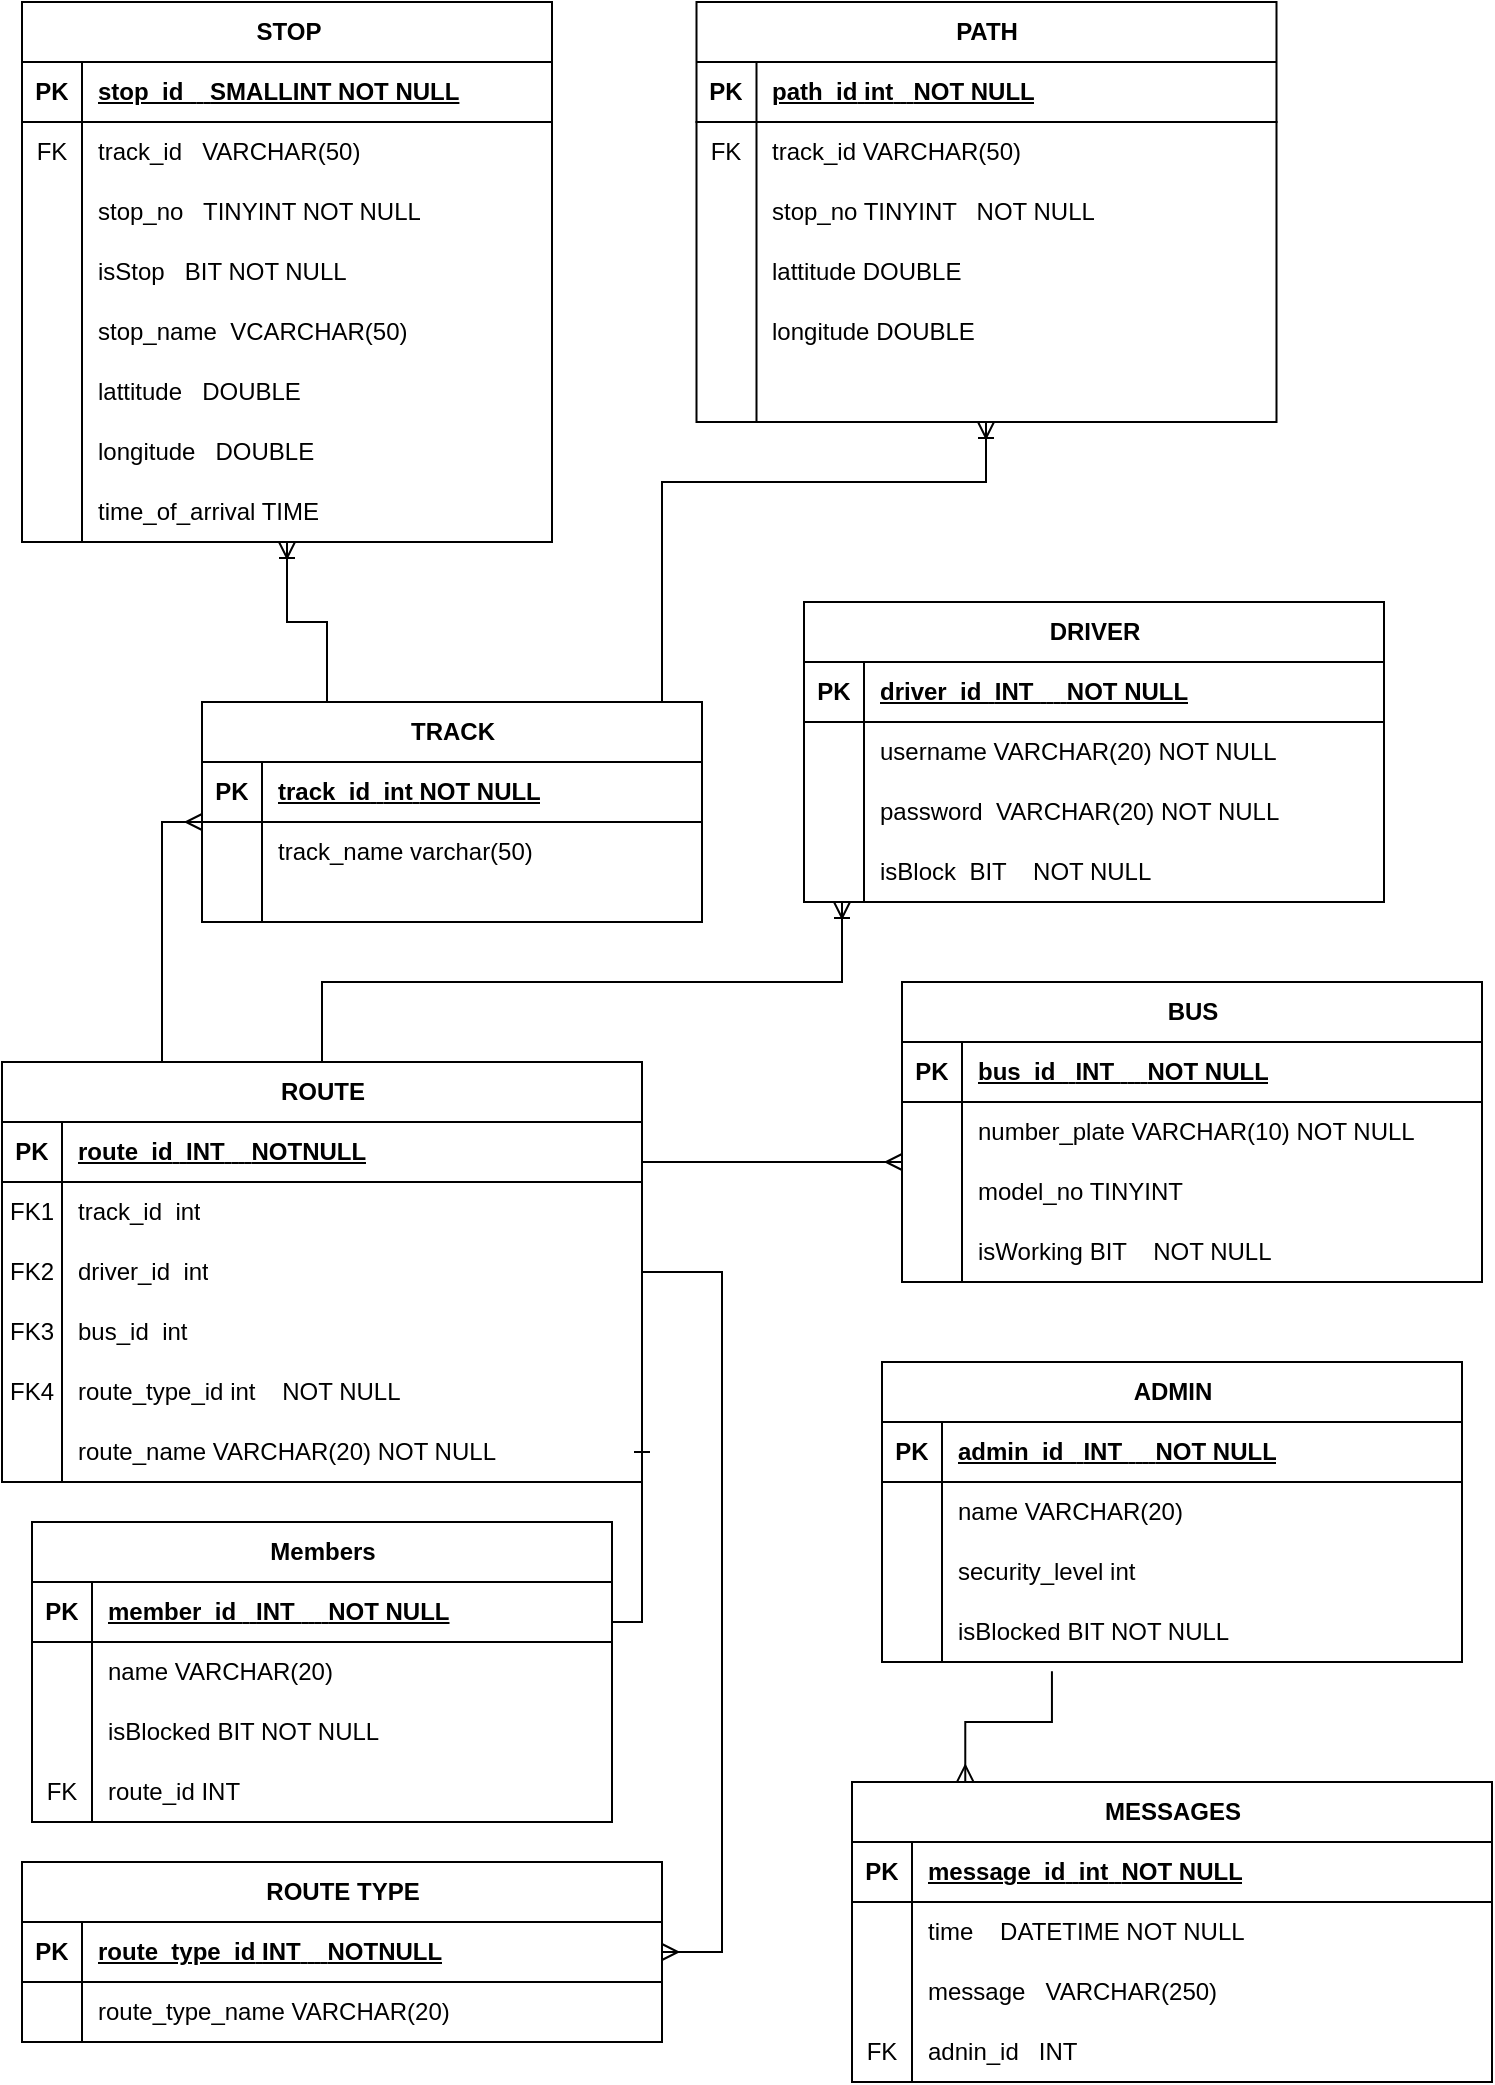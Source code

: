 <mxfile version="21.1.5" type="device">
  <diagram id="R2lEEEUBdFMjLlhIrx00" name="Page-1">
    <mxGraphModel dx="1495" dy="1027" grid="1" gridSize="10" guides="1" tooltips="1" connect="1" arrows="1" fold="1" page="1" pageScale="1" pageWidth="850" pageHeight="1100" math="0" shadow="0" extFonts="Permanent Marker^https://fonts.googleapis.com/css?family=Permanent+Marker">
      <root>
        <mxCell id="0" />
        <mxCell id="1" parent="0" />
        <mxCell id="Fjkpmc7Rt7nsiz_AoKzc-1" value="TRACK" style="shape=table;startSize=30;container=1;collapsible=1;childLayout=tableLayout;fixedRows=1;rowLines=0;fontStyle=1;align=center;resizeLast=1;html=1;" parent="1" vertex="1">
          <mxGeometry x="140" y="370" width="250" height="110" as="geometry">
            <mxRectangle x="30" y="450" width="80" height="30" as="alternateBounds" />
          </mxGeometry>
        </mxCell>
        <mxCell id="Fjkpmc7Rt7nsiz_AoKzc-2" value="" style="shape=tableRow;horizontal=0;startSize=0;swimlaneHead=0;swimlaneBody=0;fillColor=none;collapsible=0;dropTarget=0;points=[[0,0.5],[1,0.5]];portConstraint=eastwest;top=0;left=0;right=0;bottom=1;" parent="Fjkpmc7Rt7nsiz_AoKzc-1" vertex="1">
          <mxGeometry y="30" width="250" height="30" as="geometry" />
        </mxCell>
        <mxCell id="Fjkpmc7Rt7nsiz_AoKzc-3" value="PK" style="shape=partialRectangle;connectable=0;fillColor=none;top=0;left=0;bottom=0;right=0;fontStyle=1;overflow=hidden;whiteSpace=wrap;html=1;" parent="Fjkpmc7Rt7nsiz_AoKzc-2" vertex="1">
          <mxGeometry width="30" height="30" as="geometry">
            <mxRectangle width="30" height="30" as="alternateBounds" />
          </mxGeometry>
        </mxCell>
        <mxCell id="Fjkpmc7Rt7nsiz_AoKzc-4" value="track_id&lt;span style=&quot;white-space: pre;&quot;&gt; &lt;span style=&quot;white-space: pre;&quot;&gt; &lt;/span&gt;&lt;/span&gt;int&lt;span style=&quot;white-space: pre;&quot;&gt; &lt;/span&gt;NOT NULL" style="shape=partialRectangle;connectable=0;fillColor=none;top=0;left=0;bottom=0;right=0;align=left;spacingLeft=6;fontStyle=5;overflow=hidden;whiteSpace=wrap;html=1;" parent="Fjkpmc7Rt7nsiz_AoKzc-2" vertex="1">
          <mxGeometry x="30" width="220" height="30" as="geometry">
            <mxRectangle width="220" height="30" as="alternateBounds" />
          </mxGeometry>
        </mxCell>
        <mxCell id="Fjkpmc7Rt7nsiz_AoKzc-5" value="" style="shape=tableRow;horizontal=0;startSize=0;swimlaneHead=0;swimlaneBody=0;fillColor=none;collapsible=0;dropTarget=0;points=[[0,0.5],[1,0.5]];portConstraint=eastwest;top=0;left=0;right=0;bottom=0;" parent="Fjkpmc7Rt7nsiz_AoKzc-1" vertex="1">
          <mxGeometry y="60" width="250" height="30" as="geometry" />
        </mxCell>
        <mxCell id="Fjkpmc7Rt7nsiz_AoKzc-6" value="" style="shape=partialRectangle;connectable=0;fillColor=none;top=0;left=0;bottom=0;right=0;editable=1;overflow=hidden;whiteSpace=wrap;html=1;" parent="Fjkpmc7Rt7nsiz_AoKzc-5" vertex="1">
          <mxGeometry width="30" height="30" as="geometry">
            <mxRectangle width="30" height="30" as="alternateBounds" />
          </mxGeometry>
        </mxCell>
        <mxCell id="Fjkpmc7Rt7nsiz_AoKzc-7" value="track_name&lt;span style=&quot;white-space: pre;&quot;&gt; &lt;/span&gt;varchar(50)" style="shape=partialRectangle;connectable=0;fillColor=none;top=0;left=0;bottom=0;right=0;align=left;spacingLeft=6;overflow=hidden;whiteSpace=wrap;html=1;" parent="Fjkpmc7Rt7nsiz_AoKzc-5" vertex="1">
          <mxGeometry x="30" width="220" height="30" as="geometry">
            <mxRectangle width="220" height="30" as="alternateBounds" />
          </mxGeometry>
        </mxCell>
        <mxCell id="Fjkpmc7Rt7nsiz_AoKzc-11" value="" style="shape=tableRow;horizontal=0;startSize=0;swimlaneHead=0;swimlaneBody=0;fillColor=none;collapsible=0;dropTarget=0;points=[[0,0.5],[1,0.5]];portConstraint=eastwest;top=0;left=0;right=0;bottom=0;" parent="Fjkpmc7Rt7nsiz_AoKzc-1" vertex="1">
          <mxGeometry y="90" width="250" height="20" as="geometry" />
        </mxCell>
        <mxCell id="Fjkpmc7Rt7nsiz_AoKzc-12" value="" style="shape=partialRectangle;connectable=0;fillColor=none;top=0;left=0;bottom=0;right=0;editable=1;overflow=hidden;whiteSpace=wrap;html=1;" parent="Fjkpmc7Rt7nsiz_AoKzc-11" vertex="1">
          <mxGeometry width="30" height="20" as="geometry">
            <mxRectangle width="30" height="20" as="alternateBounds" />
          </mxGeometry>
        </mxCell>
        <mxCell id="Fjkpmc7Rt7nsiz_AoKzc-13" value="" style="shape=partialRectangle;connectable=0;fillColor=none;top=0;left=0;bottom=0;right=0;align=left;spacingLeft=6;overflow=hidden;whiteSpace=wrap;html=1;" parent="Fjkpmc7Rt7nsiz_AoKzc-11" vertex="1">
          <mxGeometry x="30" width="220" height="20" as="geometry">
            <mxRectangle width="220" height="20" as="alternateBounds" />
          </mxGeometry>
        </mxCell>
        <mxCell id="Fjkpmc7Rt7nsiz_AoKzc-18" value="STOP" style="shape=table;startSize=30;container=1;collapsible=1;childLayout=tableLayout;fixedRows=1;rowLines=0;fontStyle=1;align=center;resizeLast=1;html=1;" parent="1" vertex="1">
          <mxGeometry x="50" y="20" width="265" height="270" as="geometry">
            <mxRectangle x="87.75" y="60" width="70" height="30" as="alternateBounds" />
          </mxGeometry>
        </mxCell>
        <mxCell id="Fjkpmc7Rt7nsiz_AoKzc-19" value="" style="shape=tableRow;horizontal=0;startSize=0;swimlaneHead=0;swimlaneBody=0;fillColor=none;collapsible=0;dropTarget=0;points=[[0,0.5],[1,0.5]];portConstraint=eastwest;top=0;left=0;right=0;bottom=1;" parent="Fjkpmc7Rt7nsiz_AoKzc-18" vertex="1">
          <mxGeometry y="30" width="265" height="30" as="geometry" />
        </mxCell>
        <mxCell id="Fjkpmc7Rt7nsiz_AoKzc-20" value="PK" style="shape=partialRectangle;connectable=0;fillColor=none;top=0;left=0;bottom=0;right=0;fontStyle=1;overflow=hidden;whiteSpace=wrap;html=1;" parent="Fjkpmc7Rt7nsiz_AoKzc-19" vertex="1">
          <mxGeometry width="30" height="30" as="geometry">
            <mxRectangle width="30" height="30" as="alternateBounds" />
          </mxGeometry>
        </mxCell>
        <mxCell id="Fjkpmc7Rt7nsiz_AoKzc-21" value="stop_id &lt;span style=&quot;white-space: pre;&quot;&gt; &lt;/span&gt;&lt;span style=&quot;white-space: pre;&quot;&gt; &lt;/span&gt;&lt;span style=&quot;white-space: pre;&quot;&gt; &lt;/span&gt;SMALLINT NOT NULL" style="shape=partialRectangle;connectable=0;fillColor=none;top=0;left=0;bottom=0;right=0;align=left;spacingLeft=6;fontStyle=5;overflow=hidden;whiteSpace=wrap;html=1;" parent="Fjkpmc7Rt7nsiz_AoKzc-19" vertex="1">
          <mxGeometry x="30" width="235" height="30" as="geometry">
            <mxRectangle width="235" height="30" as="alternateBounds" />
          </mxGeometry>
        </mxCell>
        <mxCell id="Fjkpmc7Rt7nsiz_AoKzc-22" value="" style="shape=tableRow;horizontal=0;startSize=0;swimlaneHead=0;swimlaneBody=0;fillColor=none;collapsible=0;dropTarget=0;points=[[0,0.5],[1,0.5]];portConstraint=eastwest;top=0;left=0;right=0;bottom=0;" parent="Fjkpmc7Rt7nsiz_AoKzc-18" vertex="1">
          <mxGeometry y="60" width="265" height="30" as="geometry" />
        </mxCell>
        <mxCell id="Fjkpmc7Rt7nsiz_AoKzc-23" value="FK" style="shape=partialRectangle;connectable=0;fillColor=none;top=0;left=0;bottom=0;right=0;editable=1;overflow=hidden;whiteSpace=wrap;html=1;" parent="Fjkpmc7Rt7nsiz_AoKzc-22" vertex="1">
          <mxGeometry width="30" height="30" as="geometry">
            <mxRectangle width="30" height="30" as="alternateBounds" />
          </mxGeometry>
        </mxCell>
        <mxCell id="Fjkpmc7Rt7nsiz_AoKzc-24" value="track_id&lt;span style=&quot;white-space: pre;&quot;&gt; &lt;span style=&quot;white-space: pre;&quot;&gt; &lt;/span&gt;&lt;span style=&quot;white-space: pre;&quot;&gt; &lt;/span&gt;&lt;/span&gt;VARCHAR(50)" style="shape=partialRectangle;connectable=0;fillColor=none;top=0;left=0;bottom=0;right=0;align=left;spacingLeft=6;overflow=hidden;whiteSpace=wrap;html=1;" parent="Fjkpmc7Rt7nsiz_AoKzc-22" vertex="1">
          <mxGeometry x="30" width="235" height="30" as="geometry">
            <mxRectangle width="235" height="30" as="alternateBounds" />
          </mxGeometry>
        </mxCell>
        <mxCell id="Fjkpmc7Rt7nsiz_AoKzc-105" value="" style="shape=tableRow;horizontal=0;startSize=0;swimlaneHead=0;swimlaneBody=0;fillColor=none;collapsible=0;dropTarget=0;points=[[0,0.5],[1,0.5]];portConstraint=eastwest;top=0;left=0;right=0;bottom=0;" parent="Fjkpmc7Rt7nsiz_AoKzc-18" vertex="1">
          <mxGeometry y="90" width="265" height="30" as="geometry" />
        </mxCell>
        <mxCell id="Fjkpmc7Rt7nsiz_AoKzc-106" value="" style="shape=partialRectangle;connectable=0;fillColor=none;top=0;left=0;bottom=0;right=0;editable=1;overflow=hidden;whiteSpace=wrap;html=1;" parent="Fjkpmc7Rt7nsiz_AoKzc-105" vertex="1">
          <mxGeometry width="30" height="30" as="geometry">
            <mxRectangle width="30" height="30" as="alternateBounds" />
          </mxGeometry>
        </mxCell>
        <mxCell id="Fjkpmc7Rt7nsiz_AoKzc-107" value="stop_no&lt;span style=&quot;white-space: pre;&quot;&gt; &lt;span style=&quot;white-space: pre;&quot;&gt; &lt;/span&gt;&lt;span style=&quot;white-space: pre;&quot;&gt; &lt;/span&gt;&lt;/span&gt;TINYINT&lt;span style=&quot;white-space: pre;&quot;&gt; &lt;/span&gt;NOT NULL" style="shape=partialRectangle;connectable=0;fillColor=none;top=0;left=0;bottom=0;right=0;align=left;spacingLeft=6;overflow=hidden;whiteSpace=wrap;html=1;" parent="Fjkpmc7Rt7nsiz_AoKzc-105" vertex="1">
          <mxGeometry x="30" width="235" height="30" as="geometry">
            <mxRectangle width="235" height="30" as="alternateBounds" />
          </mxGeometry>
        </mxCell>
        <mxCell id="Fjkpmc7Rt7nsiz_AoKzc-42" value="" style="shape=tableRow;horizontal=0;startSize=0;swimlaneHead=0;swimlaneBody=0;fillColor=none;collapsible=0;dropTarget=0;points=[[0,0.5],[1,0.5]];portConstraint=eastwest;top=0;left=0;right=0;bottom=0;" parent="Fjkpmc7Rt7nsiz_AoKzc-18" vertex="1">
          <mxGeometry y="120" width="265" height="30" as="geometry" />
        </mxCell>
        <mxCell id="Fjkpmc7Rt7nsiz_AoKzc-43" value="" style="shape=partialRectangle;connectable=0;fillColor=none;top=0;left=0;bottom=0;right=0;editable=1;overflow=hidden;whiteSpace=wrap;html=1;" parent="Fjkpmc7Rt7nsiz_AoKzc-42" vertex="1">
          <mxGeometry width="30" height="30" as="geometry">
            <mxRectangle width="30" height="30" as="alternateBounds" />
          </mxGeometry>
        </mxCell>
        <mxCell id="Fjkpmc7Rt7nsiz_AoKzc-44" value="isStop&lt;span style=&quot;white-space: pre;&quot;&gt; &lt;span style=&quot;white-space: pre;&quot;&gt; &lt;/span&gt;&lt;span style=&quot;white-space: pre;&quot;&gt; &lt;/span&gt;&lt;/span&gt;BIT&lt;span style=&quot;white-space: pre;&quot;&gt; &lt;/span&gt;NOT NULL" style="shape=partialRectangle;connectable=0;fillColor=none;top=0;left=0;bottom=0;right=0;align=left;spacingLeft=6;overflow=hidden;whiteSpace=wrap;html=1;" parent="Fjkpmc7Rt7nsiz_AoKzc-42" vertex="1">
          <mxGeometry x="30" width="235" height="30" as="geometry">
            <mxRectangle width="235" height="30" as="alternateBounds" />
          </mxGeometry>
        </mxCell>
        <mxCell id="Fjkpmc7Rt7nsiz_AoKzc-25" value="" style="shape=tableRow;horizontal=0;startSize=0;swimlaneHead=0;swimlaneBody=0;fillColor=none;collapsible=0;dropTarget=0;points=[[0,0.5],[1,0.5]];portConstraint=eastwest;top=0;left=0;right=0;bottom=0;" parent="Fjkpmc7Rt7nsiz_AoKzc-18" vertex="1">
          <mxGeometry y="150" width="265" height="30" as="geometry" />
        </mxCell>
        <mxCell id="Fjkpmc7Rt7nsiz_AoKzc-26" value="" style="shape=partialRectangle;connectable=0;fillColor=none;top=0;left=0;bottom=0;right=0;editable=1;overflow=hidden;whiteSpace=wrap;html=1;" parent="Fjkpmc7Rt7nsiz_AoKzc-25" vertex="1">
          <mxGeometry width="30" height="30" as="geometry">
            <mxRectangle width="30" height="30" as="alternateBounds" />
          </mxGeometry>
        </mxCell>
        <mxCell id="Fjkpmc7Rt7nsiz_AoKzc-27" value="stop_name&lt;span style=&quot;white-space: pre;&quot;&gt; &lt;span style=&quot;white-space: pre;&quot;&gt; &lt;/span&gt;&lt;/span&gt;VCARCHAR(50)" style="shape=partialRectangle;connectable=0;fillColor=none;top=0;left=0;bottom=0;right=0;align=left;spacingLeft=6;overflow=hidden;whiteSpace=wrap;html=1;" parent="Fjkpmc7Rt7nsiz_AoKzc-25" vertex="1">
          <mxGeometry x="30" width="235" height="30" as="geometry">
            <mxRectangle width="235" height="30" as="alternateBounds" />
          </mxGeometry>
        </mxCell>
        <mxCell id="Fjkpmc7Rt7nsiz_AoKzc-28" value="" style="shape=tableRow;horizontal=0;startSize=0;swimlaneHead=0;swimlaneBody=0;fillColor=none;collapsible=0;dropTarget=0;points=[[0,0.5],[1,0.5]];portConstraint=eastwest;top=0;left=0;right=0;bottom=0;" parent="Fjkpmc7Rt7nsiz_AoKzc-18" vertex="1">
          <mxGeometry y="180" width="265" height="30" as="geometry" />
        </mxCell>
        <mxCell id="Fjkpmc7Rt7nsiz_AoKzc-29" value="" style="shape=partialRectangle;connectable=0;fillColor=none;top=0;left=0;bottom=0;right=0;editable=1;overflow=hidden;whiteSpace=wrap;html=1;" parent="Fjkpmc7Rt7nsiz_AoKzc-28" vertex="1">
          <mxGeometry width="30" height="30" as="geometry">
            <mxRectangle width="30" height="30" as="alternateBounds" />
          </mxGeometry>
        </mxCell>
        <mxCell id="Fjkpmc7Rt7nsiz_AoKzc-30" value="lattitude&lt;span style=&quot;white-space: pre;&quot;&gt; &lt;span style=&quot;white-space: pre;&quot;&gt; &lt;/span&gt;&lt;span style=&quot;white-space: pre;&quot;&gt; &lt;/span&gt;&lt;/span&gt;DOUBLE" style="shape=partialRectangle;connectable=0;fillColor=none;top=0;left=0;bottom=0;right=0;align=left;spacingLeft=6;overflow=hidden;whiteSpace=wrap;html=1;" parent="Fjkpmc7Rt7nsiz_AoKzc-28" vertex="1">
          <mxGeometry x="30" width="235" height="30" as="geometry">
            <mxRectangle width="235" height="30" as="alternateBounds" />
          </mxGeometry>
        </mxCell>
        <mxCell id="Fjkpmc7Rt7nsiz_AoKzc-36" value="" style="shape=tableRow;horizontal=0;startSize=0;swimlaneHead=0;swimlaneBody=0;fillColor=none;collapsible=0;dropTarget=0;points=[[0,0.5],[1,0.5]];portConstraint=eastwest;top=0;left=0;right=0;bottom=0;" parent="Fjkpmc7Rt7nsiz_AoKzc-18" vertex="1">
          <mxGeometry y="210" width="265" height="30" as="geometry" />
        </mxCell>
        <mxCell id="Fjkpmc7Rt7nsiz_AoKzc-37" value="" style="shape=partialRectangle;connectable=0;fillColor=none;top=0;left=0;bottom=0;right=0;editable=1;overflow=hidden;whiteSpace=wrap;html=1;" parent="Fjkpmc7Rt7nsiz_AoKzc-36" vertex="1">
          <mxGeometry width="30" height="30" as="geometry">
            <mxRectangle width="30" height="30" as="alternateBounds" />
          </mxGeometry>
        </mxCell>
        <mxCell id="Fjkpmc7Rt7nsiz_AoKzc-38" value="longitude&lt;span style=&quot;white-space: pre;&quot;&gt; &lt;span style=&quot;white-space: pre;&quot;&gt; &lt;/span&gt;&lt;span style=&quot;white-space: pre;&quot;&gt; &lt;/span&gt;&lt;/span&gt;DOUBLE" style="shape=partialRectangle;connectable=0;fillColor=none;top=0;left=0;bottom=0;right=0;align=left;spacingLeft=6;overflow=hidden;whiteSpace=wrap;html=1;" parent="Fjkpmc7Rt7nsiz_AoKzc-36" vertex="1">
          <mxGeometry x="30" width="235" height="30" as="geometry">
            <mxRectangle width="235" height="30" as="alternateBounds" />
          </mxGeometry>
        </mxCell>
        <mxCell id="Fjkpmc7Rt7nsiz_AoKzc-39" value="" style="shape=tableRow;horizontal=0;startSize=0;swimlaneHead=0;swimlaneBody=0;fillColor=none;collapsible=0;dropTarget=0;points=[[0,0.5],[1,0.5]];portConstraint=eastwest;top=0;left=0;right=0;bottom=0;" parent="Fjkpmc7Rt7nsiz_AoKzc-18" vertex="1">
          <mxGeometry y="240" width="265" height="30" as="geometry" />
        </mxCell>
        <mxCell id="Fjkpmc7Rt7nsiz_AoKzc-40" value="" style="shape=partialRectangle;connectable=0;fillColor=none;top=0;left=0;bottom=0;right=0;editable=1;overflow=hidden;whiteSpace=wrap;html=1;" parent="Fjkpmc7Rt7nsiz_AoKzc-39" vertex="1">
          <mxGeometry width="30" height="30" as="geometry">
            <mxRectangle width="30" height="30" as="alternateBounds" />
          </mxGeometry>
        </mxCell>
        <mxCell id="Fjkpmc7Rt7nsiz_AoKzc-41" value="time_of_arrival&lt;span style=&quot;white-space: pre;&quot;&gt; &lt;/span&gt;TIME" style="shape=partialRectangle;connectable=0;fillColor=none;top=0;left=0;bottom=0;right=0;align=left;spacingLeft=6;overflow=hidden;whiteSpace=wrap;html=1;" parent="Fjkpmc7Rt7nsiz_AoKzc-39" vertex="1">
          <mxGeometry x="30" width="235" height="30" as="geometry">
            <mxRectangle width="235" height="30" as="alternateBounds" />
          </mxGeometry>
        </mxCell>
        <mxCell id="Fjkpmc7Rt7nsiz_AoKzc-67" value="PATH" style="shape=table;startSize=30;container=1;collapsible=1;childLayout=tableLayout;fixedRows=1;rowLines=0;fontStyle=1;align=center;resizeLast=1;html=1;" parent="1" vertex="1">
          <mxGeometry x="387.25" y="20" width="290" height="210" as="geometry">
            <mxRectangle x="425" y="60" width="70" height="30" as="alternateBounds" />
          </mxGeometry>
        </mxCell>
        <mxCell id="Fjkpmc7Rt7nsiz_AoKzc-68" value="" style="shape=tableRow;horizontal=0;startSize=0;swimlaneHead=0;swimlaneBody=0;fillColor=none;collapsible=0;dropTarget=0;points=[[0,0.5],[1,0.5]];portConstraint=eastwest;top=0;left=0;right=0;bottom=1;" parent="Fjkpmc7Rt7nsiz_AoKzc-67" vertex="1">
          <mxGeometry y="30" width="290" height="30" as="geometry" />
        </mxCell>
        <mxCell id="Fjkpmc7Rt7nsiz_AoKzc-69" value="PK" style="shape=partialRectangle;connectable=0;fillColor=none;top=0;left=0;bottom=0;right=0;fontStyle=1;overflow=hidden;whiteSpace=wrap;html=1;" parent="Fjkpmc7Rt7nsiz_AoKzc-68" vertex="1">
          <mxGeometry width="30" height="30" as="geometry">
            <mxRectangle width="30" height="30" as="alternateBounds" />
          </mxGeometry>
        </mxCell>
        <mxCell id="Fjkpmc7Rt7nsiz_AoKzc-70" value="path_id&lt;span style=&quot;white-space: pre;&quot;&gt; &lt;/span&gt;int&lt;span style=&quot;white-space: pre;&quot;&gt; &lt;span style=&quot;white-space: pre;&quot;&gt; &lt;/span&gt;&lt;span style=&quot;white-space: pre;&quot;&gt; &lt;/span&gt;&lt;/span&gt;NOT NULL" style="shape=partialRectangle;connectable=0;fillColor=none;top=0;left=0;bottom=0;right=0;align=left;spacingLeft=6;fontStyle=5;overflow=hidden;whiteSpace=wrap;html=1;" parent="Fjkpmc7Rt7nsiz_AoKzc-68" vertex="1">
          <mxGeometry x="30" width="260" height="30" as="geometry">
            <mxRectangle width="260" height="30" as="alternateBounds" />
          </mxGeometry>
        </mxCell>
        <mxCell id="Fjkpmc7Rt7nsiz_AoKzc-80" value="" style="shape=tableRow;horizontal=0;startSize=0;swimlaneHead=0;swimlaneBody=0;fillColor=none;collapsible=0;dropTarget=0;points=[[0,0.5],[1,0.5]];portConstraint=eastwest;top=0;left=0;right=0;bottom=0;" parent="Fjkpmc7Rt7nsiz_AoKzc-67" vertex="1">
          <mxGeometry y="60" width="290" height="30" as="geometry" />
        </mxCell>
        <mxCell id="Fjkpmc7Rt7nsiz_AoKzc-81" value="FK" style="shape=partialRectangle;connectable=0;fillColor=none;top=0;left=0;bottom=0;right=0;editable=1;overflow=hidden;whiteSpace=wrap;html=1;" parent="Fjkpmc7Rt7nsiz_AoKzc-80" vertex="1">
          <mxGeometry width="30" height="30" as="geometry">
            <mxRectangle width="30" height="30" as="alternateBounds" />
          </mxGeometry>
        </mxCell>
        <mxCell id="Fjkpmc7Rt7nsiz_AoKzc-82" value="track_id&lt;span style=&quot;white-space: pre;&quot;&gt; &lt;/span&gt;VARCHAR(50)" style="shape=partialRectangle;connectable=0;fillColor=none;top=0;left=0;bottom=0;right=0;align=left;spacingLeft=6;overflow=hidden;whiteSpace=wrap;html=1;" parent="Fjkpmc7Rt7nsiz_AoKzc-80" vertex="1">
          <mxGeometry x="30" width="260" height="30" as="geometry">
            <mxRectangle width="260" height="30" as="alternateBounds" />
          </mxGeometry>
        </mxCell>
        <mxCell id="Fjkpmc7Rt7nsiz_AoKzc-101" value="" style="shape=tableRow;horizontal=0;startSize=0;swimlaneHead=0;swimlaneBody=0;fillColor=none;collapsible=0;dropTarget=0;points=[[0,0.5],[1,0.5]];portConstraint=eastwest;top=0;left=0;right=0;bottom=0;" parent="Fjkpmc7Rt7nsiz_AoKzc-67" vertex="1">
          <mxGeometry y="90" width="290" height="30" as="geometry" />
        </mxCell>
        <mxCell id="Fjkpmc7Rt7nsiz_AoKzc-102" value="" style="shape=partialRectangle;connectable=0;fillColor=none;top=0;left=0;bottom=0;right=0;editable=1;overflow=hidden;whiteSpace=wrap;html=1;" parent="Fjkpmc7Rt7nsiz_AoKzc-101" vertex="1">
          <mxGeometry width="30" height="30" as="geometry">
            <mxRectangle width="30" height="30" as="alternateBounds" />
          </mxGeometry>
        </mxCell>
        <mxCell id="Fjkpmc7Rt7nsiz_AoKzc-103" value="stop_no&lt;span style=&quot;white-space: pre;&quot;&gt; &lt;/span&gt;TINYINT &lt;span style=&quot;white-space: pre;&quot;&gt; &lt;/span&gt;&lt;span style=&quot;white-space: pre;&quot;&gt; &lt;/span&gt;NOT NULL" style="shape=partialRectangle;connectable=0;fillColor=none;top=0;left=0;bottom=0;right=0;align=left;spacingLeft=6;overflow=hidden;whiteSpace=wrap;html=1;" parent="Fjkpmc7Rt7nsiz_AoKzc-101" vertex="1">
          <mxGeometry x="30" width="260" height="30" as="geometry">
            <mxRectangle width="260" height="30" as="alternateBounds" />
          </mxGeometry>
        </mxCell>
        <mxCell id="Fjkpmc7Rt7nsiz_AoKzc-83" value="" style="shape=tableRow;horizontal=0;startSize=0;swimlaneHead=0;swimlaneBody=0;fillColor=none;collapsible=0;dropTarget=0;points=[[0,0.5],[1,0.5]];portConstraint=eastwest;top=0;left=0;right=0;bottom=0;" parent="Fjkpmc7Rt7nsiz_AoKzc-67" vertex="1">
          <mxGeometry y="120" width="290" height="30" as="geometry" />
        </mxCell>
        <mxCell id="Fjkpmc7Rt7nsiz_AoKzc-84" value="" style="shape=partialRectangle;connectable=0;fillColor=none;top=0;left=0;bottom=0;right=0;editable=1;overflow=hidden;whiteSpace=wrap;html=1;" parent="Fjkpmc7Rt7nsiz_AoKzc-83" vertex="1">
          <mxGeometry width="30" height="30" as="geometry">
            <mxRectangle width="30" height="30" as="alternateBounds" />
          </mxGeometry>
        </mxCell>
        <mxCell id="Fjkpmc7Rt7nsiz_AoKzc-85" value="lattitude&lt;span style=&quot;white-space: pre;&quot;&gt; &lt;/span&gt;DOUBLE" style="shape=partialRectangle;connectable=0;fillColor=none;top=0;left=0;bottom=0;right=0;align=left;spacingLeft=6;overflow=hidden;whiteSpace=wrap;html=1;" parent="Fjkpmc7Rt7nsiz_AoKzc-83" vertex="1">
          <mxGeometry x="30" width="260" height="30" as="geometry">
            <mxRectangle width="260" height="30" as="alternateBounds" />
          </mxGeometry>
        </mxCell>
        <mxCell id="Fjkpmc7Rt7nsiz_AoKzc-98" value="" style="shape=tableRow;horizontal=0;startSize=0;swimlaneHead=0;swimlaneBody=0;fillColor=none;collapsible=0;dropTarget=0;points=[[0,0.5],[1,0.5]];portConstraint=eastwest;top=0;left=0;right=0;bottom=0;" parent="Fjkpmc7Rt7nsiz_AoKzc-67" vertex="1">
          <mxGeometry y="150" width="290" height="30" as="geometry" />
        </mxCell>
        <mxCell id="Fjkpmc7Rt7nsiz_AoKzc-99" value="" style="shape=partialRectangle;connectable=0;fillColor=none;top=0;left=0;bottom=0;right=0;editable=1;overflow=hidden;whiteSpace=wrap;html=1;" parent="Fjkpmc7Rt7nsiz_AoKzc-98" vertex="1">
          <mxGeometry width="30" height="30" as="geometry">
            <mxRectangle width="30" height="30" as="alternateBounds" />
          </mxGeometry>
        </mxCell>
        <mxCell id="Fjkpmc7Rt7nsiz_AoKzc-100" value="longitude&lt;span style=&quot;white-space: pre;&quot;&gt; &lt;/span&gt;DOUBLE" style="shape=partialRectangle;connectable=0;fillColor=none;top=0;left=0;bottom=0;right=0;align=left;spacingLeft=6;overflow=hidden;whiteSpace=wrap;html=1;" parent="Fjkpmc7Rt7nsiz_AoKzc-98" vertex="1">
          <mxGeometry x="30" width="260" height="30" as="geometry">
            <mxRectangle width="260" height="30" as="alternateBounds" />
          </mxGeometry>
        </mxCell>
        <mxCell id="Fjkpmc7Rt7nsiz_AoKzc-195" value="" style="shape=tableRow;horizontal=0;startSize=0;swimlaneHead=0;swimlaneBody=0;fillColor=none;collapsible=0;dropTarget=0;points=[[0,0.5],[1,0.5]];portConstraint=eastwest;top=0;left=0;right=0;bottom=0;" parent="Fjkpmc7Rt7nsiz_AoKzc-67" vertex="1">
          <mxGeometry y="180" width="290" height="30" as="geometry" />
        </mxCell>
        <mxCell id="Fjkpmc7Rt7nsiz_AoKzc-196" value="" style="shape=partialRectangle;connectable=0;fillColor=none;top=0;left=0;bottom=0;right=0;editable=1;overflow=hidden;whiteSpace=wrap;html=1;" parent="Fjkpmc7Rt7nsiz_AoKzc-195" vertex="1">
          <mxGeometry width="30" height="30" as="geometry">
            <mxRectangle width="30" height="30" as="alternateBounds" />
          </mxGeometry>
        </mxCell>
        <mxCell id="Fjkpmc7Rt7nsiz_AoKzc-197" value="" style="shape=partialRectangle;connectable=0;fillColor=none;top=0;left=0;bottom=0;right=0;align=left;spacingLeft=6;overflow=hidden;whiteSpace=wrap;html=1;" parent="Fjkpmc7Rt7nsiz_AoKzc-195" vertex="1">
          <mxGeometry x="30" width="260" height="30" as="geometry">
            <mxRectangle width="260" height="30" as="alternateBounds" />
          </mxGeometry>
        </mxCell>
        <mxCell id="Fjkpmc7Rt7nsiz_AoKzc-111" value="DRIVER" style="shape=table;startSize=30;container=1;collapsible=1;childLayout=tableLayout;fixedRows=1;rowLines=0;fontStyle=1;align=center;resizeLast=1;html=1;" parent="1" vertex="1">
          <mxGeometry x="441" y="320" width="290" height="150.0" as="geometry">
            <mxRectangle x="330" y="450" width="90" height="30" as="alternateBounds" />
          </mxGeometry>
        </mxCell>
        <mxCell id="Fjkpmc7Rt7nsiz_AoKzc-112" value="" style="shape=tableRow;horizontal=0;startSize=0;swimlaneHead=0;swimlaneBody=0;fillColor=none;collapsible=0;dropTarget=0;points=[[0,0.5],[1,0.5]];portConstraint=eastwest;top=0;left=0;right=0;bottom=1;" parent="Fjkpmc7Rt7nsiz_AoKzc-111" vertex="1">
          <mxGeometry y="30" width="290" height="30" as="geometry" />
        </mxCell>
        <mxCell id="Fjkpmc7Rt7nsiz_AoKzc-113" value="PK" style="shape=partialRectangle;connectable=0;fillColor=none;top=0;left=0;bottom=0;right=0;fontStyle=1;overflow=hidden;whiteSpace=wrap;html=1;" parent="Fjkpmc7Rt7nsiz_AoKzc-112" vertex="1">
          <mxGeometry width="30" height="30" as="geometry">
            <mxRectangle width="30" height="30" as="alternateBounds" />
          </mxGeometry>
        </mxCell>
        <mxCell id="Fjkpmc7Rt7nsiz_AoKzc-114" value="driver_id &lt;span style=&quot;white-space: pre;&quot;&gt; &lt;/span&gt;INT &lt;span style=&quot;white-space: pre;&quot;&gt; &lt;span style=&quot;white-space: pre;&quot;&gt; &lt;/span&gt;&lt;span style=&quot;white-space: pre;&quot;&gt; &lt;/span&gt;&lt;span style=&quot;white-space: pre;&quot;&gt; &lt;/span&gt;&lt;/span&gt;NOT NULL" style="shape=partialRectangle;connectable=0;fillColor=none;top=0;left=0;bottom=0;right=0;align=left;spacingLeft=6;fontStyle=5;overflow=hidden;whiteSpace=wrap;html=1;" parent="Fjkpmc7Rt7nsiz_AoKzc-112" vertex="1">
          <mxGeometry x="30" width="260" height="30" as="geometry">
            <mxRectangle width="260" height="30" as="alternateBounds" />
          </mxGeometry>
        </mxCell>
        <mxCell id="Fjkpmc7Rt7nsiz_AoKzc-115" value="" style="shape=tableRow;horizontal=0;startSize=0;swimlaneHead=0;swimlaneBody=0;fillColor=none;collapsible=0;dropTarget=0;points=[[0,0.5],[1,0.5]];portConstraint=eastwest;top=0;left=0;right=0;bottom=0;" parent="Fjkpmc7Rt7nsiz_AoKzc-111" vertex="1">
          <mxGeometry y="60" width="290" height="30" as="geometry" />
        </mxCell>
        <mxCell id="Fjkpmc7Rt7nsiz_AoKzc-116" value="" style="shape=partialRectangle;connectable=0;fillColor=none;top=0;left=0;bottom=0;right=0;editable=1;overflow=hidden;whiteSpace=wrap;html=1;" parent="Fjkpmc7Rt7nsiz_AoKzc-115" vertex="1">
          <mxGeometry width="30" height="30" as="geometry">
            <mxRectangle width="30" height="30" as="alternateBounds" />
          </mxGeometry>
        </mxCell>
        <mxCell id="Fjkpmc7Rt7nsiz_AoKzc-117" value="username&lt;span style=&quot;white-space: pre;&quot;&gt; &lt;/span&gt;VARCHAR(20)&lt;span style=&quot;white-space: pre;&quot;&gt; &lt;/span&gt;NOT NULL" style="shape=partialRectangle;connectable=0;fillColor=none;top=0;left=0;bottom=0;right=0;align=left;spacingLeft=6;overflow=hidden;whiteSpace=wrap;html=1;" parent="Fjkpmc7Rt7nsiz_AoKzc-115" vertex="1">
          <mxGeometry x="30" width="260" height="30" as="geometry">
            <mxRectangle width="260" height="30" as="alternateBounds" />
          </mxGeometry>
        </mxCell>
        <mxCell id="Fjkpmc7Rt7nsiz_AoKzc-118" value="" style="shape=tableRow;horizontal=0;startSize=0;swimlaneHead=0;swimlaneBody=0;fillColor=none;collapsible=0;dropTarget=0;points=[[0,0.5],[1,0.5]];portConstraint=eastwest;top=0;left=0;right=0;bottom=0;" parent="Fjkpmc7Rt7nsiz_AoKzc-111" vertex="1">
          <mxGeometry y="90" width="290" height="30" as="geometry" />
        </mxCell>
        <mxCell id="Fjkpmc7Rt7nsiz_AoKzc-119" value="" style="shape=partialRectangle;connectable=0;fillColor=none;top=0;left=0;bottom=0;right=0;editable=1;overflow=hidden;whiteSpace=wrap;html=1;" parent="Fjkpmc7Rt7nsiz_AoKzc-118" vertex="1">
          <mxGeometry width="30" height="30" as="geometry">
            <mxRectangle width="30" height="30" as="alternateBounds" />
          </mxGeometry>
        </mxCell>
        <mxCell id="Fjkpmc7Rt7nsiz_AoKzc-120" value="password&lt;span style=&quot;white-space: pre;&quot;&gt; &lt;/span&gt;&lt;span style=&quot;white-space: pre;&quot;&gt; &lt;/span&gt;VARCHAR(20)&lt;span style=&quot;white-space: pre;&quot;&gt; &lt;/span&gt;NOT NULL" style="shape=partialRectangle;connectable=0;fillColor=none;top=0;left=0;bottom=0;right=0;align=left;spacingLeft=6;overflow=hidden;whiteSpace=wrap;html=1;" parent="Fjkpmc7Rt7nsiz_AoKzc-118" vertex="1">
          <mxGeometry x="30" width="260" height="30" as="geometry">
            <mxRectangle width="260" height="30" as="alternateBounds" />
          </mxGeometry>
        </mxCell>
        <mxCell id="Fjkpmc7Rt7nsiz_AoKzc-121" value="" style="shape=tableRow;horizontal=0;startSize=0;swimlaneHead=0;swimlaneBody=0;fillColor=none;collapsible=0;dropTarget=0;points=[[0,0.5],[1,0.5]];portConstraint=eastwest;top=0;left=0;right=0;bottom=0;" parent="Fjkpmc7Rt7nsiz_AoKzc-111" vertex="1">
          <mxGeometry y="120" width="290" height="30" as="geometry" />
        </mxCell>
        <mxCell id="Fjkpmc7Rt7nsiz_AoKzc-122" value="" style="shape=partialRectangle;connectable=0;fillColor=none;top=0;left=0;bottom=0;right=0;editable=1;overflow=hidden;whiteSpace=wrap;html=1;" parent="Fjkpmc7Rt7nsiz_AoKzc-121" vertex="1">
          <mxGeometry width="30" height="30" as="geometry">
            <mxRectangle width="30" height="30" as="alternateBounds" />
          </mxGeometry>
        </mxCell>
        <mxCell id="Fjkpmc7Rt7nsiz_AoKzc-123" value="isBlock&lt;span style=&quot;white-space: pre;&quot;&gt; &lt;/span&gt;&lt;span style=&quot;white-space: pre;&quot;&gt; &lt;/span&gt;BIT&lt;span style=&quot;white-space: pre;&quot;&gt; &lt;/span&gt;&lt;span style=&quot;white-space: pre;&quot;&gt; &lt;/span&gt;&lt;span style=&quot;white-space: pre;&quot;&gt; &lt;/span&gt;&lt;span style=&quot;white-space: pre;&quot;&gt; &lt;/span&gt;NOT NULL" style="shape=partialRectangle;connectable=0;fillColor=none;top=0;left=0;bottom=0;right=0;align=left;spacingLeft=6;overflow=hidden;whiteSpace=wrap;html=1;" parent="Fjkpmc7Rt7nsiz_AoKzc-121" vertex="1">
          <mxGeometry x="30" width="260" height="30" as="geometry">
            <mxRectangle width="260" height="30" as="alternateBounds" />
          </mxGeometry>
        </mxCell>
        <mxCell id="Fjkpmc7Rt7nsiz_AoKzc-124" value="BUS" style="shape=table;startSize=30;container=1;collapsible=1;childLayout=tableLayout;fixedRows=1;rowLines=0;fontStyle=1;align=center;resizeLast=1;html=1;" parent="1" vertex="1">
          <mxGeometry x="490" y="510" width="290" height="150.0" as="geometry">
            <mxRectangle x="40" y="450" width="90" height="30" as="alternateBounds" />
          </mxGeometry>
        </mxCell>
        <mxCell id="Fjkpmc7Rt7nsiz_AoKzc-125" value="" style="shape=tableRow;horizontal=0;startSize=0;swimlaneHead=0;swimlaneBody=0;fillColor=none;collapsible=0;dropTarget=0;points=[[0,0.5],[1,0.5]];portConstraint=eastwest;top=0;left=0;right=0;bottom=1;" parent="Fjkpmc7Rt7nsiz_AoKzc-124" vertex="1">
          <mxGeometry y="30" width="290" height="30" as="geometry" />
        </mxCell>
        <mxCell id="Fjkpmc7Rt7nsiz_AoKzc-126" value="PK" style="shape=partialRectangle;connectable=0;fillColor=none;top=0;left=0;bottom=0;right=0;fontStyle=1;overflow=hidden;whiteSpace=wrap;html=1;" parent="Fjkpmc7Rt7nsiz_AoKzc-125" vertex="1">
          <mxGeometry width="30" height="30" as="geometry">
            <mxRectangle width="30" height="30" as="alternateBounds" />
          </mxGeometry>
        </mxCell>
        <mxCell id="Fjkpmc7Rt7nsiz_AoKzc-127" value="bus_id &lt;span style=&quot;white-space: pre;&quot;&gt; &lt;span style=&quot;white-space: pre;&quot;&gt; &lt;/span&gt;&lt;/span&gt;INT &lt;span style=&quot;white-space: pre;&quot;&gt; &lt;span style=&quot;white-space: pre;&quot;&gt; &lt;/span&gt;&lt;span style=&quot;white-space: pre;&quot;&gt; &lt;/span&gt;&lt;span style=&quot;white-space: pre;&quot;&gt; &lt;/span&gt;&lt;/span&gt;NOT NULL" style="shape=partialRectangle;connectable=0;fillColor=none;top=0;left=0;bottom=0;right=0;align=left;spacingLeft=6;fontStyle=5;overflow=hidden;whiteSpace=wrap;html=1;" parent="Fjkpmc7Rt7nsiz_AoKzc-125" vertex="1">
          <mxGeometry x="30" width="260" height="30" as="geometry">
            <mxRectangle width="260" height="30" as="alternateBounds" />
          </mxGeometry>
        </mxCell>
        <mxCell id="Fjkpmc7Rt7nsiz_AoKzc-128" value="" style="shape=tableRow;horizontal=0;startSize=0;swimlaneHead=0;swimlaneBody=0;fillColor=none;collapsible=0;dropTarget=0;points=[[0,0.5],[1,0.5]];portConstraint=eastwest;top=0;left=0;right=0;bottom=0;" parent="Fjkpmc7Rt7nsiz_AoKzc-124" vertex="1">
          <mxGeometry y="60" width="290" height="30" as="geometry" />
        </mxCell>
        <mxCell id="Fjkpmc7Rt7nsiz_AoKzc-129" value="" style="shape=partialRectangle;connectable=0;fillColor=none;top=0;left=0;bottom=0;right=0;editable=1;overflow=hidden;whiteSpace=wrap;html=1;" parent="Fjkpmc7Rt7nsiz_AoKzc-128" vertex="1">
          <mxGeometry width="30" height="30" as="geometry">
            <mxRectangle width="30" height="30" as="alternateBounds" />
          </mxGeometry>
        </mxCell>
        <mxCell id="Fjkpmc7Rt7nsiz_AoKzc-130" value="number_plate&lt;span style=&quot;white-space: pre;&quot;&gt; &lt;/span&gt;VARCHAR(10)&lt;span style=&quot;white-space: pre;&quot;&gt; &lt;/span&gt;NOT NULL" style="shape=partialRectangle;connectable=0;fillColor=none;top=0;left=0;bottom=0;right=0;align=left;spacingLeft=6;overflow=hidden;whiteSpace=wrap;html=1;" parent="Fjkpmc7Rt7nsiz_AoKzc-128" vertex="1">
          <mxGeometry x="30" width="260" height="30" as="geometry">
            <mxRectangle width="260" height="30" as="alternateBounds" />
          </mxGeometry>
        </mxCell>
        <mxCell id="Fjkpmc7Rt7nsiz_AoKzc-131" value="" style="shape=tableRow;horizontal=0;startSize=0;swimlaneHead=0;swimlaneBody=0;fillColor=none;collapsible=0;dropTarget=0;points=[[0,0.5],[1,0.5]];portConstraint=eastwest;top=0;left=0;right=0;bottom=0;" parent="Fjkpmc7Rt7nsiz_AoKzc-124" vertex="1">
          <mxGeometry y="90" width="290" height="30" as="geometry" />
        </mxCell>
        <mxCell id="Fjkpmc7Rt7nsiz_AoKzc-132" value="" style="shape=partialRectangle;connectable=0;fillColor=none;top=0;left=0;bottom=0;right=0;editable=1;overflow=hidden;whiteSpace=wrap;html=1;" parent="Fjkpmc7Rt7nsiz_AoKzc-131" vertex="1">
          <mxGeometry width="30" height="30" as="geometry">
            <mxRectangle width="30" height="30" as="alternateBounds" />
          </mxGeometry>
        </mxCell>
        <mxCell id="Fjkpmc7Rt7nsiz_AoKzc-133" value="model_no&lt;span style=&quot;white-space: pre;&quot;&gt; &lt;/span&gt;TINYINT" style="shape=partialRectangle;connectable=0;fillColor=none;top=0;left=0;bottom=0;right=0;align=left;spacingLeft=6;overflow=hidden;whiteSpace=wrap;html=1;" parent="Fjkpmc7Rt7nsiz_AoKzc-131" vertex="1">
          <mxGeometry x="30" width="260" height="30" as="geometry">
            <mxRectangle width="260" height="30" as="alternateBounds" />
          </mxGeometry>
        </mxCell>
        <mxCell id="Fjkpmc7Rt7nsiz_AoKzc-134" value="" style="shape=tableRow;horizontal=0;startSize=0;swimlaneHead=0;swimlaneBody=0;fillColor=none;collapsible=0;dropTarget=0;points=[[0,0.5],[1,0.5]];portConstraint=eastwest;top=0;left=0;right=0;bottom=0;" parent="Fjkpmc7Rt7nsiz_AoKzc-124" vertex="1">
          <mxGeometry y="120" width="290" height="30" as="geometry" />
        </mxCell>
        <mxCell id="Fjkpmc7Rt7nsiz_AoKzc-135" value="" style="shape=partialRectangle;connectable=0;fillColor=none;top=0;left=0;bottom=0;right=0;editable=1;overflow=hidden;whiteSpace=wrap;html=1;" parent="Fjkpmc7Rt7nsiz_AoKzc-134" vertex="1">
          <mxGeometry width="30" height="30" as="geometry">
            <mxRectangle width="30" height="30" as="alternateBounds" />
          </mxGeometry>
        </mxCell>
        <mxCell id="Fjkpmc7Rt7nsiz_AoKzc-136" value="isWorking&lt;span style=&quot;white-space: pre;&quot;&gt; &lt;/span&gt;BIT&lt;span style=&quot;white-space: pre;&quot;&gt; &lt;/span&gt;&lt;span style=&quot;white-space: pre;&quot;&gt; &lt;/span&gt;&lt;span style=&quot;white-space: pre;&quot;&gt; &lt;/span&gt;&lt;span style=&quot;white-space: pre;&quot;&gt; &lt;/span&gt;NOT NULL" style="shape=partialRectangle;connectable=0;fillColor=none;top=0;left=0;bottom=0;right=0;align=left;spacingLeft=6;overflow=hidden;whiteSpace=wrap;html=1;" parent="Fjkpmc7Rt7nsiz_AoKzc-134" vertex="1">
          <mxGeometry x="30" width="260" height="30" as="geometry">
            <mxRectangle width="260" height="30" as="alternateBounds" />
          </mxGeometry>
        </mxCell>
        <mxCell id="Fjkpmc7Rt7nsiz_AoKzc-137" value="ROUTE" style="shape=table;startSize=30;container=1;collapsible=1;childLayout=tableLayout;fixedRows=1;rowLines=0;fontStyle=1;align=center;resizeLast=1;html=1;" parent="1" vertex="1">
          <mxGeometry x="40" y="550" width="320" height="210" as="geometry" />
        </mxCell>
        <mxCell id="Fjkpmc7Rt7nsiz_AoKzc-138" value="" style="shape=tableRow;horizontal=0;startSize=0;swimlaneHead=0;swimlaneBody=0;fillColor=none;collapsible=0;dropTarget=0;points=[[0,0.5],[1,0.5]];portConstraint=eastwest;top=0;left=0;right=0;bottom=1;" parent="Fjkpmc7Rt7nsiz_AoKzc-137" vertex="1">
          <mxGeometry y="30" width="320" height="30" as="geometry" />
        </mxCell>
        <mxCell id="Fjkpmc7Rt7nsiz_AoKzc-139" value="PK" style="shape=partialRectangle;connectable=0;fillColor=none;top=0;left=0;bottom=0;right=0;fontStyle=1;overflow=hidden;whiteSpace=wrap;html=1;" parent="Fjkpmc7Rt7nsiz_AoKzc-138" vertex="1">
          <mxGeometry width="30" height="30" as="geometry">
            <mxRectangle width="30" height="30" as="alternateBounds" />
          </mxGeometry>
        </mxCell>
        <mxCell id="Fjkpmc7Rt7nsiz_AoKzc-140" value="route_id&lt;span style=&quot;white-space: pre;&quot;&gt; &lt;/span&gt;&lt;span style=&quot;white-space: pre;&quot;&gt; &lt;/span&gt;INT&lt;span style=&quot;white-space: pre;&quot;&gt; &lt;/span&gt;&lt;span style=&quot;white-space: pre;&quot;&gt; &lt;span style=&quot;white-space: pre;&quot;&gt; &lt;/span&gt;&lt;span style=&quot;white-space: pre;&quot;&gt; &lt;/span&gt;&lt;/span&gt;NOTNULL" style="shape=partialRectangle;connectable=0;fillColor=none;top=0;left=0;bottom=0;right=0;align=left;spacingLeft=6;fontStyle=5;overflow=hidden;whiteSpace=wrap;html=1;" parent="Fjkpmc7Rt7nsiz_AoKzc-138" vertex="1">
          <mxGeometry x="30" width="290" height="30" as="geometry">
            <mxRectangle width="290" height="30" as="alternateBounds" />
          </mxGeometry>
        </mxCell>
        <mxCell id="Fjkpmc7Rt7nsiz_AoKzc-144" value="" style="shape=tableRow;horizontal=0;startSize=0;swimlaneHead=0;swimlaneBody=0;fillColor=none;collapsible=0;dropTarget=0;points=[[0,0.5],[1,0.5]];portConstraint=eastwest;top=0;left=0;right=0;bottom=0;" parent="Fjkpmc7Rt7nsiz_AoKzc-137" vertex="1">
          <mxGeometry y="60" width="320" height="30" as="geometry" />
        </mxCell>
        <mxCell id="Fjkpmc7Rt7nsiz_AoKzc-145" value="FK1" style="shape=partialRectangle;connectable=0;fillColor=none;top=0;left=0;bottom=0;right=0;editable=1;overflow=hidden;whiteSpace=wrap;html=1;" parent="Fjkpmc7Rt7nsiz_AoKzc-144" vertex="1">
          <mxGeometry width="30" height="30" as="geometry">
            <mxRectangle width="30" height="30" as="alternateBounds" />
          </mxGeometry>
        </mxCell>
        <mxCell id="Fjkpmc7Rt7nsiz_AoKzc-146" value="track_id&lt;span style=&quot;white-space: pre;&quot;&gt; &lt;/span&gt;&lt;span style=&quot;white-space: pre;&quot;&gt; &lt;/span&gt;int" style="shape=partialRectangle;connectable=0;fillColor=none;top=0;left=0;bottom=0;right=0;align=left;spacingLeft=6;overflow=hidden;whiteSpace=wrap;html=1;" parent="Fjkpmc7Rt7nsiz_AoKzc-144" vertex="1">
          <mxGeometry x="30" width="290" height="30" as="geometry">
            <mxRectangle width="290" height="30" as="alternateBounds" />
          </mxGeometry>
        </mxCell>
        <mxCell id="Fjkpmc7Rt7nsiz_AoKzc-147" value="" style="shape=tableRow;horizontal=0;startSize=0;swimlaneHead=0;swimlaneBody=0;fillColor=none;collapsible=0;dropTarget=0;points=[[0,0.5],[1,0.5]];portConstraint=eastwest;top=0;left=0;right=0;bottom=0;" parent="Fjkpmc7Rt7nsiz_AoKzc-137" vertex="1">
          <mxGeometry y="90" width="320" height="30" as="geometry" />
        </mxCell>
        <mxCell id="Fjkpmc7Rt7nsiz_AoKzc-148" value="FK2" style="shape=partialRectangle;connectable=0;fillColor=none;top=0;left=0;bottom=0;right=0;editable=1;overflow=hidden;whiteSpace=wrap;html=1;" parent="Fjkpmc7Rt7nsiz_AoKzc-147" vertex="1">
          <mxGeometry width="30" height="30" as="geometry">
            <mxRectangle width="30" height="30" as="alternateBounds" />
          </mxGeometry>
        </mxCell>
        <mxCell id="Fjkpmc7Rt7nsiz_AoKzc-149" value="driver_id&lt;span style=&quot;white-space: pre;&quot;&gt; &lt;/span&gt;&lt;span style=&quot;white-space: pre;&quot;&gt; &lt;/span&gt;int" style="shape=partialRectangle;connectable=0;fillColor=none;top=0;left=0;bottom=0;right=0;align=left;spacingLeft=6;overflow=hidden;whiteSpace=wrap;html=1;" parent="Fjkpmc7Rt7nsiz_AoKzc-147" vertex="1">
          <mxGeometry x="30" width="290" height="30" as="geometry">
            <mxRectangle width="290" height="30" as="alternateBounds" />
          </mxGeometry>
        </mxCell>
        <mxCell id="Fjkpmc7Rt7nsiz_AoKzc-150" value="" style="shape=tableRow;horizontal=0;startSize=0;swimlaneHead=0;swimlaneBody=0;fillColor=none;collapsible=0;dropTarget=0;points=[[0,0.5],[1,0.5]];portConstraint=eastwest;top=0;left=0;right=0;bottom=0;" parent="Fjkpmc7Rt7nsiz_AoKzc-137" vertex="1">
          <mxGeometry y="120" width="320" height="30" as="geometry" />
        </mxCell>
        <mxCell id="Fjkpmc7Rt7nsiz_AoKzc-151" value="FK3" style="shape=partialRectangle;connectable=0;fillColor=none;top=0;left=0;bottom=0;right=0;editable=1;overflow=hidden;whiteSpace=wrap;html=1;" parent="Fjkpmc7Rt7nsiz_AoKzc-150" vertex="1">
          <mxGeometry width="30" height="30" as="geometry">
            <mxRectangle width="30" height="30" as="alternateBounds" />
          </mxGeometry>
        </mxCell>
        <mxCell id="Fjkpmc7Rt7nsiz_AoKzc-152" value="bus_id&lt;span style=&quot;white-space: pre;&quot;&gt; &lt;/span&gt;&lt;span style=&quot;white-space: pre;&quot;&gt; &lt;/span&gt;int" style="shape=partialRectangle;connectable=0;fillColor=none;top=0;left=0;bottom=0;right=0;align=left;spacingLeft=6;overflow=hidden;whiteSpace=wrap;html=1;" parent="Fjkpmc7Rt7nsiz_AoKzc-150" vertex="1">
          <mxGeometry x="30" width="290" height="30" as="geometry">
            <mxRectangle width="290" height="30" as="alternateBounds" />
          </mxGeometry>
        </mxCell>
        <mxCell id="Fjkpmc7Rt7nsiz_AoKzc-153" value="" style="shape=tableRow;horizontal=0;startSize=0;swimlaneHead=0;swimlaneBody=0;fillColor=none;collapsible=0;dropTarget=0;points=[[0,0.5],[1,0.5]];portConstraint=eastwest;top=0;left=0;right=0;bottom=0;" parent="Fjkpmc7Rt7nsiz_AoKzc-137" vertex="1">
          <mxGeometry y="150" width="320" height="30" as="geometry" />
        </mxCell>
        <mxCell id="Fjkpmc7Rt7nsiz_AoKzc-154" value="FK4" style="shape=partialRectangle;connectable=0;fillColor=none;top=0;left=0;bottom=0;right=0;editable=1;overflow=hidden;whiteSpace=wrap;html=1;" parent="Fjkpmc7Rt7nsiz_AoKzc-153" vertex="1">
          <mxGeometry width="30" height="30" as="geometry">
            <mxRectangle width="30" height="30" as="alternateBounds" />
          </mxGeometry>
        </mxCell>
        <mxCell id="Fjkpmc7Rt7nsiz_AoKzc-155" value="route_type_id&lt;span style=&quot;white-space: pre;&quot;&gt; &lt;/span&gt;int&lt;span style=&quot;white-space: pre;&quot;&gt; &lt;span style=&quot;white-space: pre;&quot;&gt; &lt;/span&gt;&lt;span style=&quot;white-space: pre;&quot;&gt; &lt;/span&gt;&lt;span style=&quot;white-space: pre;&quot;&gt; &lt;/span&gt;&lt;/span&gt;NOT NULL" style="shape=partialRectangle;connectable=0;fillColor=none;top=0;left=0;bottom=0;right=0;align=left;spacingLeft=6;overflow=hidden;whiteSpace=wrap;html=1;" parent="Fjkpmc7Rt7nsiz_AoKzc-153" vertex="1">
          <mxGeometry x="30" width="290" height="30" as="geometry">
            <mxRectangle width="290" height="30" as="alternateBounds" />
          </mxGeometry>
        </mxCell>
        <mxCell id="Fjkpmc7Rt7nsiz_AoKzc-141" value="" style="shape=tableRow;horizontal=0;startSize=0;swimlaneHead=0;swimlaneBody=0;fillColor=none;collapsible=0;dropTarget=0;points=[[0,0.5],[1,0.5]];portConstraint=eastwest;top=0;left=0;right=0;bottom=0;" parent="Fjkpmc7Rt7nsiz_AoKzc-137" vertex="1">
          <mxGeometry y="180" width="320" height="30" as="geometry" />
        </mxCell>
        <mxCell id="Fjkpmc7Rt7nsiz_AoKzc-142" value="" style="shape=partialRectangle;connectable=0;fillColor=none;top=0;left=0;bottom=0;right=0;editable=1;overflow=hidden;whiteSpace=wrap;html=1;" parent="Fjkpmc7Rt7nsiz_AoKzc-141" vertex="1">
          <mxGeometry width="30" height="30" as="geometry">
            <mxRectangle width="30" height="30" as="alternateBounds" />
          </mxGeometry>
        </mxCell>
        <mxCell id="Fjkpmc7Rt7nsiz_AoKzc-143" value="route_name&lt;span style=&quot;white-space: pre;&quot;&gt; &lt;/span&gt;VARCHAR(20)&lt;span style=&quot;white-space: pre;&quot;&gt; &lt;/span&gt;NOT NULL" style="shape=partialRectangle;connectable=0;fillColor=none;top=0;left=0;bottom=0;right=0;align=left;spacingLeft=6;overflow=hidden;whiteSpace=wrap;html=1;" parent="Fjkpmc7Rt7nsiz_AoKzc-141" vertex="1">
          <mxGeometry x="30" width="290" height="30" as="geometry">
            <mxRectangle width="290" height="30" as="alternateBounds" />
          </mxGeometry>
        </mxCell>
        <mxCell id="Fjkpmc7Rt7nsiz_AoKzc-156" value="ROUTE TYPE" style="shape=table;startSize=30;container=1;collapsible=1;childLayout=tableLayout;fixedRows=1;rowLines=0;fontStyle=1;align=center;resizeLast=1;html=1;" parent="1" vertex="1">
          <mxGeometry x="50" y="950" width="320" height="90" as="geometry" />
        </mxCell>
        <mxCell id="Fjkpmc7Rt7nsiz_AoKzc-157" value="" style="shape=tableRow;horizontal=0;startSize=0;swimlaneHead=0;swimlaneBody=0;fillColor=none;collapsible=0;dropTarget=0;points=[[0,0.5],[1,0.5]];portConstraint=eastwest;top=0;left=0;right=0;bottom=1;" parent="Fjkpmc7Rt7nsiz_AoKzc-156" vertex="1">
          <mxGeometry y="30" width="320" height="30" as="geometry" />
        </mxCell>
        <mxCell id="Fjkpmc7Rt7nsiz_AoKzc-158" value="PK" style="shape=partialRectangle;connectable=0;fillColor=none;top=0;left=0;bottom=0;right=0;fontStyle=1;overflow=hidden;whiteSpace=wrap;html=1;" parent="Fjkpmc7Rt7nsiz_AoKzc-157" vertex="1">
          <mxGeometry width="30" height="30" as="geometry">
            <mxRectangle width="30" height="30" as="alternateBounds" />
          </mxGeometry>
        </mxCell>
        <mxCell id="Fjkpmc7Rt7nsiz_AoKzc-159" value="route_type_id&lt;span style=&quot;white-space: pre;&quot;&gt; &lt;/span&gt;INT&lt;span style=&quot;white-space: pre;&quot;&gt; &lt;/span&gt;&lt;span style=&quot;white-space: pre;&quot;&gt; &lt;span style=&quot;white-space: pre;&quot;&gt; &lt;/span&gt;&lt;span style=&quot;white-space: pre;&quot;&gt; &lt;/span&gt;&lt;/span&gt;NOTNULL" style="shape=partialRectangle;connectable=0;fillColor=none;top=0;left=0;bottom=0;right=0;align=left;spacingLeft=6;fontStyle=5;overflow=hidden;whiteSpace=wrap;html=1;" parent="Fjkpmc7Rt7nsiz_AoKzc-157" vertex="1">
          <mxGeometry x="30" width="290" height="30" as="geometry">
            <mxRectangle width="290" height="30" as="alternateBounds" />
          </mxGeometry>
        </mxCell>
        <mxCell id="Fjkpmc7Rt7nsiz_AoKzc-160" value="" style="shape=tableRow;horizontal=0;startSize=0;swimlaneHead=0;swimlaneBody=0;fillColor=none;collapsible=0;dropTarget=0;points=[[0,0.5],[1,0.5]];portConstraint=eastwest;top=0;left=0;right=0;bottom=0;" parent="Fjkpmc7Rt7nsiz_AoKzc-156" vertex="1">
          <mxGeometry y="60" width="320" height="30" as="geometry" />
        </mxCell>
        <mxCell id="Fjkpmc7Rt7nsiz_AoKzc-161" value="" style="shape=partialRectangle;connectable=0;fillColor=none;top=0;left=0;bottom=0;right=0;editable=1;overflow=hidden;whiteSpace=wrap;html=1;" parent="Fjkpmc7Rt7nsiz_AoKzc-160" vertex="1">
          <mxGeometry width="30" height="30" as="geometry">
            <mxRectangle width="30" height="30" as="alternateBounds" />
          </mxGeometry>
        </mxCell>
        <mxCell id="Fjkpmc7Rt7nsiz_AoKzc-162" value="route_type_name&lt;span style=&quot;white-space: pre;&quot;&gt; &lt;/span&gt;VARCHAR(20)" style="shape=partialRectangle;connectable=0;fillColor=none;top=0;left=0;bottom=0;right=0;align=left;spacingLeft=6;overflow=hidden;whiteSpace=wrap;html=1;" parent="Fjkpmc7Rt7nsiz_AoKzc-160" vertex="1">
          <mxGeometry x="30" width="290" height="30" as="geometry">
            <mxRectangle width="290" height="30" as="alternateBounds" />
          </mxGeometry>
        </mxCell>
        <mxCell id="Fjkpmc7Rt7nsiz_AoKzc-175" value="MESSAGES" style="shape=table;startSize=30;container=1;collapsible=1;childLayout=tableLayout;fixedRows=1;rowLines=0;fontStyle=1;align=center;resizeLast=1;html=1;" parent="1" vertex="1">
          <mxGeometry x="465" y="910" width="320" height="150" as="geometry" />
        </mxCell>
        <mxCell id="Fjkpmc7Rt7nsiz_AoKzc-176" value="" style="shape=tableRow;horizontal=0;startSize=0;swimlaneHead=0;swimlaneBody=0;fillColor=none;collapsible=0;dropTarget=0;points=[[0,0.5],[1,0.5]];portConstraint=eastwest;top=0;left=0;right=0;bottom=1;" parent="Fjkpmc7Rt7nsiz_AoKzc-175" vertex="1">
          <mxGeometry y="30" width="320" height="30" as="geometry" />
        </mxCell>
        <mxCell id="Fjkpmc7Rt7nsiz_AoKzc-177" value="PK" style="shape=partialRectangle;connectable=0;fillColor=none;top=0;left=0;bottom=0;right=0;fontStyle=1;overflow=hidden;whiteSpace=wrap;html=1;" parent="Fjkpmc7Rt7nsiz_AoKzc-176" vertex="1">
          <mxGeometry width="30" height="30" as="geometry">
            <mxRectangle width="30" height="30" as="alternateBounds" />
          </mxGeometry>
        </mxCell>
        <mxCell id="Fjkpmc7Rt7nsiz_AoKzc-178" value="message_id&lt;span style=&quot;white-space: pre;&quot;&gt; &lt;/span&gt;&lt;span style=&quot;white-space: pre;&quot;&gt; &lt;/span&gt;int&lt;span style=&quot;white-space: pre;&quot;&gt; &lt;/span&gt;&lt;span style=&quot;white-space: pre;&quot;&gt; &lt;/span&gt;NOT NULL" style="shape=partialRectangle;connectable=0;fillColor=none;top=0;left=0;bottom=0;right=0;align=left;spacingLeft=6;fontStyle=5;overflow=hidden;whiteSpace=wrap;html=1;" parent="Fjkpmc7Rt7nsiz_AoKzc-176" vertex="1">
          <mxGeometry x="30" width="290" height="30" as="geometry">
            <mxRectangle width="290" height="30" as="alternateBounds" />
          </mxGeometry>
        </mxCell>
        <mxCell id="Fjkpmc7Rt7nsiz_AoKzc-179" value="" style="shape=tableRow;horizontal=0;startSize=0;swimlaneHead=0;swimlaneBody=0;fillColor=none;collapsible=0;dropTarget=0;points=[[0,0.5],[1,0.5]];portConstraint=eastwest;top=0;left=0;right=0;bottom=0;" parent="Fjkpmc7Rt7nsiz_AoKzc-175" vertex="1">
          <mxGeometry y="60" width="320" height="30" as="geometry" />
        </mxCell>
        <mxCell id="Fjkpmc7Rt7nsiz_AoKzc-180" value="" style="shape=partialRectangle;connectable=0;fillColor=none;top=0;left=0;bottom=0;right=0;editable=1;overflow=hidden;whiteSpace=wrap;html=1;" parent="Fjkpmc7Rt7nsiz_AoKzc-179" vertex="1">
          <mxGeometry width="30" height="30" as="geometry">
            <mxRectangle width="30" height="30" as="alternateBounds" />
          </mxGeometry>
        </mxCell>
        <mxCell id="Fjkpmc7Rt7nsiz_AoKzc-181" value="time&lt;span style=&quot;white-space: pre;&quot;&gt; &lt;/span&gt;&lt;span style=&quot;white-space: pre;&quot;&gt; &lt;/span&gt;&lt;span style=&quot;white-space: pre;&quot;&gt; &lt;/span&gt;&lt;span style=&quot;white-space: pre;&quot;&gt; &lt;/span&gt;DATETIME&lt;span style=&quot;white-space: pre;&quot;&gt; &lt;/span&gt;NOT NULL" style="shape=partialRectangle;connectable=0;fillColor=none;top=0;left=0;bottom=0;right=0;align=left;spacingLeft=6;overflow=hidden;whiteSpace=wrap;html=1;" parent="Fjkpmc7Rt7nsiz_AoKzc-179" vertex="1">
          <mxGeometry x="30" width="290" height="30" as="geometry">
            <mxRectangle width="290" height="30" as="alternateBounds" />
          </mxGeometry>
        </mxCell>
        <mxCell id="Fjkpmc7Rt7nsiz_AoKzc-182" value="" style="shape=tableRow;horizontal=0;startSize=0;swimlaneHead=0;swimlaneBody=0;fillColor=none;collapsible=0;dropTarget=0;points=[[0,0.5],[1,0.5]];portConstraint=eastwest;top=0;left=0;right=0;bottom=0;" parent="Fjkpmc7Rt7nsiz_AoKzc-175" vertex="1">
          <mxGeometry y="90" width="320" height="30" as="geometry" />
        </mxCell>
        <mxCell id="Fjkpmc7Rt7nsiz_AoKzc-183" value="" style="shape=partialRectangle;connectable=0;fillColor=none;top=0;left=0;bottom=0;right=0;editable=1;overflow=hidden;whiteSpace=wrap;html=1;" parent="Fjkpmc7Rt7nsiz_AoKzc-182" vertex="1">
          <mxGeometry width="30" height="30" as="geometry">
            <mxRectangle width="30" height="30" as="alternateBounds" />
          </mxGeometry>
        </mxCell>
        <mxCell id="Fjkpmc7Rt7nsiz_AoKzc-184" value="message&lt;span style=&quot;white-space: pre;&quot;&gt; &lt;/span&gt;&lt;span style=&quot;white-space: pre;&quot;&gt; &lt;/span&gt;&lt;span style=&quot;white-space: pre;&quot;&gt; &lt;/span&gt;VARCHAR(250)" style="shape=partialRectangle;connectable=0;fillColor=none;top=0;left=0;bottom=0;right=0;align=left;spacingLeft=6;overflow=hidden;whiteSpace=wrap;html=1;" parent="Fjkpmc7Rt7nsiz_AoKzc-182" vertex="1">
          <mxGeometry x="30" width="290" height="30" as="geometry">
            <mxRectangle width="290" height="30" as="alternateBounds" />
          </mxGeometry>
        </mxCell>
        <mxCell id="2rredZnb-lnXQmH_OhfS-29" value="" style="shape=tableRow;horizontal=0;startSize=0;swimlaneHead=0;swimlaneBody=0;fillColor=none;collapsible=0;dropTarget=0;points=[[0,0.5],[1,0.5]];portConstraint=eastwest;top=0;left=0;right=0;bottom=0;" vertex="1" parent="Fjkpmc7Rt7nsiz_AoKzc-175">
          <mxGeometry y="120" width="320" height="30" as="geometry" />
        </mxCell>
        <mxCell id="2rredZnb-lnXQmH_OhfS-30" value="FK" style="shape=partialRectangle;connectable=0;fillColor=none;top=0;left=0;bottom=0;right=0;editable=1;overflow=hidden;whiteSpace=wrap;html=1;" vertex="1" parent="2rredZnb-lnXQmH_OhfS-29">
          <mxGeometry width="30" height="30" as="geometry">
            <mxRectangle width="30" height="30" as="alternateBounds" />
          </mxGeometry>
        </mxCell>
        <mxCell id="2rredZnb-lnXQmH_OhfS-31" value="adnin_id&lt;span style=&quot;white-space: pre;&quot;&gt; &lt;/span&gt;&lt;span style=&quot;white-space: pre;&quot;&gt; &lt;/span&gt;&lt;span style=&quot;white-space: pre;&quot;&gt; INT&lt;/span&gt;" style="shape=partialRectangle;connectable=0;fillColor=none;top=0;left=0;bottom=0;right=0;align=left;spacingLeft=6;overflow=hidden;whiteSpace=wrap;html=1;" vertex="1" parent="2rredZnb-lnXQmH_OhfS-29">
          <mxGeometry x="30" width="290" height="30" as="geometry">
            <mxRectangle width="290" height="30" as="alternateBounds" />
          </mxGeometry>
        </mxCell>
        <mxCell id="Fjkpmc7Rt7nsiz_AoKzc-189" value="" style="fontSize=12;html=1;endArrow=ERoneToMany;rounded=0;exitX=0.25;exitY=0;exitDx=0;exitDy=0;elbow=vertical;edgeStyle=orthogonalEdgeStyle;" parent="1" source="Fjkpmc7Rt7nsiz_AoKzc-1" target="Fjkpmc7Rt7nsiz_AoKzc-18" edge="1">
          <mxGeometry width="100" height="100" relative="1" as="geometry">
            <mxPoint x="190" y="440" as="sourcePoint" />
            <mxPoint x="290" y="340" as="targetPoint" />
          </mxGeometry>
        </mxCell>
        <mxCell id="Fjkpmc7Rt7nsiz_AoKzc-191" value="" style="edgeStyle=orthogonalEdgeStyle;fontSize=12;html=1;endArrow=ERoneToMany;rounded=0;" parent="1" source="Fjkpmc7Rt7nsiz_AoKzc-1" target="Fjkpmc7Rt7nsiz_AoKzc-195" edge="1">
          <mxGeometry width="100" height="100" relative="1" as="geometry">
            <mxPoint x="265" y="370" as="sourcePoint" />
            <mxPoint x="480" y="300" as="targetPoint" />
            <Array as="points">
              <mxPoint x="370" y="260" />
              <mxPoint x="532" y="260" />
            </Array>
          </mxGeometry>
        </mxCell>
        <mxCell id="Fjkpmc7Rt7nsiz_AoKzc-192" value="" style="shape=tableRow;horizontal=0;startSize=0;swimlaneHead=0;swimlaneBody=0;fillColor=none;collapsible=0;dropTarget=0;points=[[0,0.5],[1,0.5]];portConstraint=eastwest;top=0;left=0;right=0;bottom=0;" parent="1" vertex="1">
          <mxGeometry x="402.25" y="180" width="250" height="20" as="geometry" />
        </mxCell>
        <mxCell id="Fjkpmc7Rt7nsiz_AoKzc-193" value="" style="shape=partialRectangle;connectable=0;fillColor=none;top=0;left=0;bottom=0;right=0;editable=1;overflow=hidden;whiteSpace=wrap;html=1;" parent="Fjkpmc7Rt7nsiz_AoKzc-192" vertex="1">
          <mxGeometry width="30" height="20" as="geometry">
            <mxRectangle width="30" height="20" as="alternateBounds" />
          </mxGeometry>
        </mxCell>
        <mxCell id="Fjkpmc7Rt7nsiz_AoKzc-199" value="" style="edgeStyle=elbowEdgeStyle;fontSize=12;html=1;endArrow=ERmany;rounded=0;exitX=0.25;exitY=0;exitDx=0;exitDy=0;elbow=vertical;" parent="1" source="Fjkpmc7Rt7nsiz_AoKzc-137" target="Fjkpmc7Rt7nsiz_AoKzc-1" edge="1">
          <mxGeometry width="100" height="100" relative="1" as="geometry">
            <mxPoint x="130" y="730" as="sourcePoint" />
            <mxPoint x="60" y="460" as="targetPoint" />
            <Array as="points">
              <mxPoint x="90" y="430" />
              <mxPoint x="260" y="640" />
              <mxPoint x="290" y="700" />
            </Array>
          </mxGeometry>
        </mxCell>
        <mxCell id="Fjkpmc7Rt7nsiz_AoKzc-200" value="" style="edgeStyle=elbowEdgeStyle;fontSize=12;html=1;endArrow=ERoneToMany;startArrow=none;rounded=0;exitX=0.5;exitY=0;exitDx=0;exitDy=0;elbow=vertical;startFill=0;" parent="1" source="Fjkpmc7Rt7nsiz_AoKzc-137" target="Fjkpmc7Rt7nsiz_AoKzc-111" edge="1">
          <mxGeometry width="100" height="100" relative="1" as="geometry">
            <mxPoint x="590" y="740" as="sourcePoint" />
            <mxPoint x="690" y="640" as="targetPoint" />
            <Array as="points">
              <mxPoint x="460" y="510" />
              <mxPoint x="530" y="640" />
            </Array>
          </mxGeometry>
        </mxCell>
        <mxCell id="Fjkpmc7Rt7nsiz_AoKzc-201" value="" style="edgeStyle=elbowEdgeStyle;fontSize=12;html=1;endArrow=ERmany;rounded=0;elbow=vertical;" parent="1" source="Fjkpmc7Rt7nsiz_AoKzc-137" target="Fjkpmc7Rt7nsiz_AoKzc-124" edge="1">
          <mxGeometry width="100" height="100" relative="1" as="geometry">
            <mxPoint x="800" y="740" as="sourcePoint" />
            <mxPoint x="900" y="640" as="targetPoint" />
            <Array as="points">
              <mxPoint x="420" y="600" />
              <mxPoint x="670" y="580" />
              <mxPoint x="650" y="620" />
            </Array>
          </mxGeometry>
        </mxCell>
        <mxCell id="Fjkpmc7Rt7nsiz_AoKzc-202" value="" style="edgeStyle=entityRelationEdgeStyle;fontSize=12;html=1;endArrow=ERmany;rounded=0;" parent="1" source="Fjkpmc7Rt7nsiz_AoKzc-137" target="Fjkpmc7Rt7nsiz_AoKzc-156" edge="1">
          <mxGeometry width="100" height="100" relative="1" as="geometry">
            <mxPoint x="230" y="920" as="sourcePoint" />
            <mxPoint x="330" y="820" as="targetPoint" />
          </mxGeometry>
        </mxCell>
        <mxCell id="2rredZnb-lnXQmH_OhfS-1" value="ADMIN" style="shape=table;startSize=30;container=1;collapsible=1;childLayout=tableLayout;fixedRows=1;rowLines=0;fontStyle=1;align=center;resizeLast=1;html=1;" vertex="1" parent="1">
          <mxGeometry x="480" y="700" width="290" height="150.0" as="geometry">
            <mxRectangle x="40" y="450" width="90" height="30" as="alternateBounds" />
          </mxGeometry>
        </mxCell>
        <mxCell id="2rredZnb-lnXQmH_OhfS-2" value="" style="shape=tableRow;horizontal=0;startSize=0;swimlaneHead=0;swimlaneBody=0;fillColor=none;collapsible=0;dropTarget=0;points=[[0,0.5],[1,0.5]];portConstraint=eastwest;top=0;left=0;right=0;bottom=1;" vertex="1" parent="2rredZnb-lnXQmH_OhfS-1">
          <mxGeometry y="30" width="290" height="30" as="geometry" />
        </mxCell>
        <mxCell id="2rredZnb-lnXQmH_OhfS-3" value="PK" style="shape=partialRectangle;connectable=0;fillColor=none;top=0;left=0;bottom=0;right=0;fontStyle=1;overflow=hidden;whiteSpace=wrap;html=1;" vertex="1" parent="2rredZnb-lnXQmH_OhfS-2">
          <mxGeometry width="30" height="30" as="geometry">
            <mxRectangle width="30" height="30" as="alternateBounds" />
          </mxGeometry>
        </mxCell>
        <mxCell id="2rredZnb-lnXQmH_OhfS-4" value="admin_id&amp;nbsp;&lt;span style=&quot;white-space: pre;&quot;&gt; &lt;span style=&quot;white-space: pre;&quot;&gt; &lt;/span&gt;&lt;/span&gt;INT &lt;span style=&quot;white-space: pre;&quot;&gt; &lt;span style=&quot;white-space: pre;&quot;&gt; &lt;/span&gt;&lt;span style=&quot;white-space: pre;&quot;&gt; &lt;/span&gt;&lt;span style=&quot;white-space: pre;&quot;&gt; &lt;/span&gt;&lt;/span&gt;NOT NULL" style="shape=partialRectangle;connectable=0;fillColor=none;top=0;left=0;bottom=0;right=0;align=left;spacingLeft=6;fontStyle=5;overflow=hidden;whiteSpace=wrap;html=1;" vertex="1" parent="2rredZnb-lnXQmH_OhfS-2">
          <mxGeometry x="30" width="260" height="30" as="geometry">
            <mxRectangle width="260" height="30" as="alternateBounds" />
          </mxGeometry>
        </mxCell>
        <mxCell id="2rredZnb-lnXQmH_OhfS-5" value="" style="shape=tableRow;horizontal=0;startSize=0;swimlaneHead=0;swimlaneBody=0;fillColor=none;collapsible=0;dropTarget=0;points=[[0,0.5],[1,0.5]];portConstraint=eastwest;top=0;left=0;right=0;bottom=0;" vertex="1" parent="2rredZnb-lnXQmH_OhfS-1">
          <mxGeometry y="60" width="290" height="30" as="geometry" />
        </mxCell>
        <mxCell id="2rredZnb-lnXQmH_OhfS-6" value="" style="shape=partialRectangle;connectable=0;fillColor=none;top=0;left=0;bottom=0;right=0;editable=1;overflow=hidden;whiteSpace=wrap;html=1;" vertex="1" parent="2rredZnb-lnXQmH_OhfS-5">
          <mxGeometry width="30" height="30" as="geometry">
            <mxRectangle width="30" height="30" as="alternateBounds" />
          </mxGeometry>
        </mxCell>
        <mxCell id="2rredZnb-lnXQmH_OhfS-7" value="name VARCHAR(20)" style="shape=partialRectangle;connectable=0;fillColor=none;top=0;left=0;bottom=0;right=0;align=left;spacingLeft=6;overflow=hidden;whiteSpace=wrap;html=1;" vertex="1" parent="2rredZnb-lnXQmH_OhfS-5">
          <mxGeometry x="30" width="260" height="30" as="geometry">
            <mxRectangle width="260" height="30" as="alternateBounds" />
          </mxGeometry>
        </mxCell>
        <mxCell id="2rredZnb-lnXQmH_OhfS-8" value="" style="shape=tableRow;horizontal=0;startSize=0;swimlaneHead=0;swimlaneBody=0;fillColor=none;collapsible=0;dropTarget=0;points=[[0,0.5],[1,0.5]];portConstraint=eastwest;top=0;left=0;right=0;bottom=0;" vertex="1" parent="2rredZnb-lnXQmH_OhfS-1">
          <mxGeometry y="90" width="290" height="30" as="geometry" />
        </mxCell>
        <mxCell id="2rredZnb-lnXQmH_OhfS-9" value="" style="shape=partialRectangle;connectable=0;fillColor=none;top=0;left=0;bottom=0;right=0;editable=1;overflow=hidden;whiteSpace=wrap;html=1;" vertex="1" parent="2rredZnb-lnXQmH_OhfS-8">
          <mxGeometry width="30" height="30" as="geometry">
            <mxRectangle width="30" height="30" as="alternateBounds" />
          </mxGeometry>
        </mxCell>
        <mxCell id="2rredZnb-lnXQmH_OhfS-10" value="security_level int&amp;nbsp;" style="shape=partialRectangle;connectable=0;fillColor=none;top=0;left=0;bottom=0;right=0;align=left;spacingLeft=6;overflow=hidden;whiteSpace=wrap;html=1;" vertex="1" parent="2rredZnb-lnXQmH_OhfS-8">
          <mxGeometry x="30" width="260" height="30" as="geometry">
            <mxRectangle width="260" height="30" as="alternateBounds" />
          </mxGeometry>
        </mxCell>
        <mxCell id="2rredZnb-lnXQmH_OhfS-11" value="" style="shape=tableRow;horizontal=0;startSize=0;swimlaneHead=0;swimlaneBody=0;fillColor=none;collapsible=0;dropTarget=0;points=[[0,0.5],[1,0.5]];portConstraint=eastwest;top=0;left=0;right=0;bottom=0;" vertex="1" parent="2rredZnb-lnXQmH_OhfS-1">
          <mxGeometry y="120" width="290" height="30" as="geometry" />
        </mxCell>
        <mxCell id="2rredZnb-lnXQmH_OhfS-12" value="" style="shape=partialRectangle;connectable=0;fillColor=none;top=0;left=0;bottom=0;right=0;editable=1;overflow=hidden;whiteSpace=wrap;html=1;" vertex="1" parent="2rredZnb-lnXQmH_OhfS-11">
          <mxGeometry width="30" height="30" as="geometry">
            <mxRectangle width="30" height="30" as="alternateBounds" />
          </mxGeometry>
        </mxCell>
        <mxCell id="2rredZnb-lnXQmH_OhfS-13" value="isBlocked BIT NOT NULL" style="shape=partialRectangle;connectable=0;fillColor=none;top=0;left=0;bottom=0;right=0;align=left;spacingLeft=6;overflow=hidden;whiteSpace=wrap;html=1;" vertex="1" parent="2rredZnb-lnXQmH_OhfS-11">
          <mxGeometry x="30" width="260" height="30" as="geometry">
            <mxRectangle width="260" height="30" as="alternateBounds" />
          </mxGeometry>
        </mxCell>
        <mxCell id="2rredZnb-lnXQmH_OhfS-15" value="" style="edgeStyle=elbowEdgeStyle;fontSize=12;html=1;endArrow=ERmany;rounded=0;elbow=vertical;exitX=0.293;exitY=1.156;exitDx=0;exitDy=0;exitPerimeter=0;entryX=0.177;entryY=-0.002;entryDx=0;entryDy=0;entryPerimeter=0;" edge="1" parent="1" source="2rredZnb-lnXQmH_OhfS-11" target="Fjkpmc7Rt7nsiz_AoKzc-175">
          <mxGeometry width="100" height="100" relative="1" as="geometry">
            <mxPoint x="440" y="1630" as="sourcePoint" />
            <mxPoint x="520" y="900" as="targetPoint" />
            <Array as="points">
              <mxPoint x="540" y="880" />
              <mxPoint x="420" y="1560" />
            </Array>
          </mxGeometry>
        </mxCell>
        <mxCell id="2rredZnb-lnXQmH_OhfS-16" value="Members" style="shape=table;startSize=30;container=1;collapsible=1;childLayout=tableLayout;fixedRows=1;rowLines=0;fontStyle=1;align=center;resizeLast=1;html=1;" vertex="1" parent="1">
          <mxGeometry x="55" y="780" width="290" height="150.0" as="geometry">
            <mxRectangle x="40" y="450" width="90" height="30" as="alternateBounds" />
          </mxGeometry>
        </mxCell>
        <mxCell id="2rredZnb-lnXQmH_OhfS-17" value="" style="shape=tableRow;horizontal=0;startSize=0;swimlaneHead=0;swimlaneBody=0;fillColor=none;collapsible=0;dropTarget=0;points=[[0,0.5],[1,0.5]];portConstraint=eastwest;top=0;left=0;right=0;bottom=1;" vertex="1" parent="2rredZnb-lnXQmH_OhfS-16">
          <mxGeometry y="30" width="290" height="30" as="geometry" />
        </mxCell>
        <mxCell id="2rredZnb-lnXQmH_OhfS-18" value="PK" style="shape=partialRectangle;connectable=0;fillColor=none;top=0;left=0;bottom=0;right=0;fontStyle=1;overflow=hidden;whiteSpace=wrap;html=1;" vertex="1" parent="2rredZnb-lnXQmH_OhfS-17">
          <mxGeometry width="30" height="30" as="geometry">
            <mxRectangle width="30" height="30" as="alternateBounds" />
          </mxGeometry>
        </mxCell>
        <mxCell id="2rredZnb-lnXQmH_OhfS-19" value="member_id&amp;nbsp;&lt;span style=&quot;white-space: pre;&quot;&gt; &lt;span style=&quot;white-space: pre;&quot;&gt; &lt;/span&gt;&lt;/span&gt;INT &lt;span style=&quot;white-space: pre;&quot;&gt; &lt;span style=&quot;white-space: pre;&quot;&gt; &lt;/span&gt;&lt;span style=&quot;white-space: pre;&quot;&gt; &lt;/span&gt;&lt;span style=&quot;white-space: pre;&quot;&gt; &lt;/span&gt;&lt;/span&gt;NOT NULL" style="shape=partialRectangle;connectable=0;fillColor=none;top=0;left=0;bottom=0;right=0;align=left;spacingLeft=6;fontStyle=5;overflow=hidden;whiteSpace=wrap;html=1;" vertex="1" parent="2rredZnb-lnXQmH_OhfS-17">
          <mxGeometry x="30" width="260" height="30" as="geometry">
            <mxRectangle width="260" height="30" as="alternateBounds" />
          </mxGeometry>
        </mxCell>
        <mxCell id="2rredZnb-lnXQmH_OhfS-20" value="" style="shape=tableRow;horizontal=0;startSize=0;swimlaneHead=0;swimlaneBody=0;fillColor=none;collapsible=0;dropTarget=0;points=[[0,0.5],[1,0.5]];portConstraint=eastwest;top=0;left=0;right=0;bottom=0;" vertex="1" parent="2rredZnb-lnXQmH_OhfS-16">
          <mxGeometry y="60" width="290" height="30" as="geometry" />
        </mxCell>
        <mxCell id="2rredZnb-lnXQmH_OhfS-21" value="" style="shape=partialRectangle;connectable=0;fillColor=none;top=0;left=0;bottom=0;right=0;editable=1;overflow=hidden;whiteSpace=wrap;html=1;" vertex="1" parent="2rredZnb-lnXQmH_OhfS-20">
          <mxGeometry width="30" height="30" as="geometry">
            <mxRectangle width="30" height="30" as="alternateBounds" />
          </mxGeometry>
        </mxCell>
        <mxCell id="2rredZnb-lnXQmH_OhfS-22" value="name VARCHAR(20)" style="shape=partialRectangle;connectable=0;fillColor=none;top=0;left=0;bottom=0;right=0;align=left;spacingLeft=6;overflow=hidden;whiteSpace=wrap;html=1;" vertex="1" parent="2rredZnb-lnXQmH_OhfS-20">
          <mxGeometry x="30" width="260" height="30" as="geometry">
            <mxRectangle width="260" height="30" as="alternateBounds" />
          </mxGeometry>
        </mxCell>
        <mxCell id="2rredZnb-lnXQmH_OhfS-26" value="" style="shape=tableRow;horizontal=0;startSize=0;swimlaneHead=0;swimlaneBody=0;fillColor=none;collapsible=0;dropTarget=0;points=[[0,0.5],[1,0.5]];portConstraint=eastwest;top=0;left=0;right=0;bottom=0;" vertex="1" parent="2rredZnb-lnXQmH_OhfS-16">
          <mxGeometry y="90" width="290" height="30" as="geometry" />
        </mxCell>
        <mxCell id="2rredZnb-lnXQmH_OhfS-27" value="" style="shape=partialRectangle;connectable=0;fillColor=none;top=0;left=0;bottom=0;right=0;editable=1;overflow=hidden;whiteSpace=wrap;html=1;" vertex="1" parent="2rredZnb-lnXQmH_OhfS-26">
          <mxGeometry width="30" height="30" as="geometry">
            <mxRectangle width="30" height="30" as="alternateBounds" />
          </mxGeometry>
        </mxCell>
        <mxCell id="2rredZnb-lnXQmH_OhfS-28" value="isBlocked BIT NOT NULL" style="shape=partialRectangle;connectable=0;fillColor=none;top=0;left=0;bottom=0;right=0;align=left;spacingLeft=6;overflow=hidden;whiteSpace=wrap;html=1;" vertex="1" parent="2rredZnb-lnXQmH_OhfS-26">
          <mxGeometry x="30" width="260" height="30" as="geometry">
            <mxRectangle width="260" height="30" as="alternateBounds" />
          </mxGeometry>
        </mxCell>
        <mxCell id="2rredZnb-lnXQmH_OhfS-33" value="" style="shape=tableRow;horizontal=0;startSize=0;swimlaneHead=0;swimlaneBody=0;fillColor=none;collapsible=0;dropTarget=0;points=[[0,0.5],[1,0.5]];portConstraint=eastwest;top=0;left=0;right=0;bottom=0;" vertex="1" parent="2rredZnb-lnXQmH_OhfS-16">
          <mxGeometry y="120" width="290" height="30" as="geometry" />
        </mxCell>
        <mxCell id="2rredZnb-lnXQmH_OhfS-34" value="FK" style="shape=partialRectangle;connectable=0;fillColor=none;top=0;left=0;bottom=0;right=0;editable=1;overflow=hidden;whiteSpace=wrap;html=1;" vertex="1" parent="2rredZnb-lnXQmH_OhfS-33">
          <mxGeometry width="30" height="30" as="geometry">
            <mxRectangle width="30" height="30" as="alternateBounds" />
          </mxGeometry>
        </mxCell>
        <mxCell id="2rredZnb-lnXQmH_OhfS-35" value="route_id INT&amp;nbsp;" style="shape=partialRectangle;connectable=0;fillColor=none;top=0;left=0;bottom=0;right=0;align=left;spacingLeft=6;overflow=hidden;whiteSpace=wrap;html=1;" vertex="1" parent="2rredZnb-lnXQmH_OhfS-33">
          <mxGeometry x="30" width="260" height="30" as="geometry">
            <mxRectangle width="260" height="30" as="alternateBounds" />
          </mxGeometry>
        </mxCell>
        <mxCell id="2rredZnb-lnXQmH_OhfS-37" value="" style="edgeStyle=elbowEdgeStyle;fontSize=12;html=1;endArrow=baseDash;rounded=0;elbow=vertical;endFill=0;entryX=1;entryY=0.5;entryDx=0;entryDy=0;" edge="1" parent="1" source="2rredZnb-lnXQmH_OhfS-16" target="Fjkpmc7Rt7nsiz_AoKzc-141">
          <mxGeometry width="100" height="100" relative="1" as="geometry">
            <mxPoint x="880" y="850" as="sourcePoint" />
            <mxPoint x="710" y="850" as="targetPoint" />
            <Array as="points">
              <mxPoint x="350" y="830" />
              <mxPoint x="600" y="1010" />
              <mxPoint x="830" y="850" />
              <mxPoint x="880" y="740" />
              <mxPoint x="860" y="780" />
            </Array>
          </mxGeometry>
        </mxCell>
      </root>
    </mxGraphModel>
  </diagram>
</mxfile>
